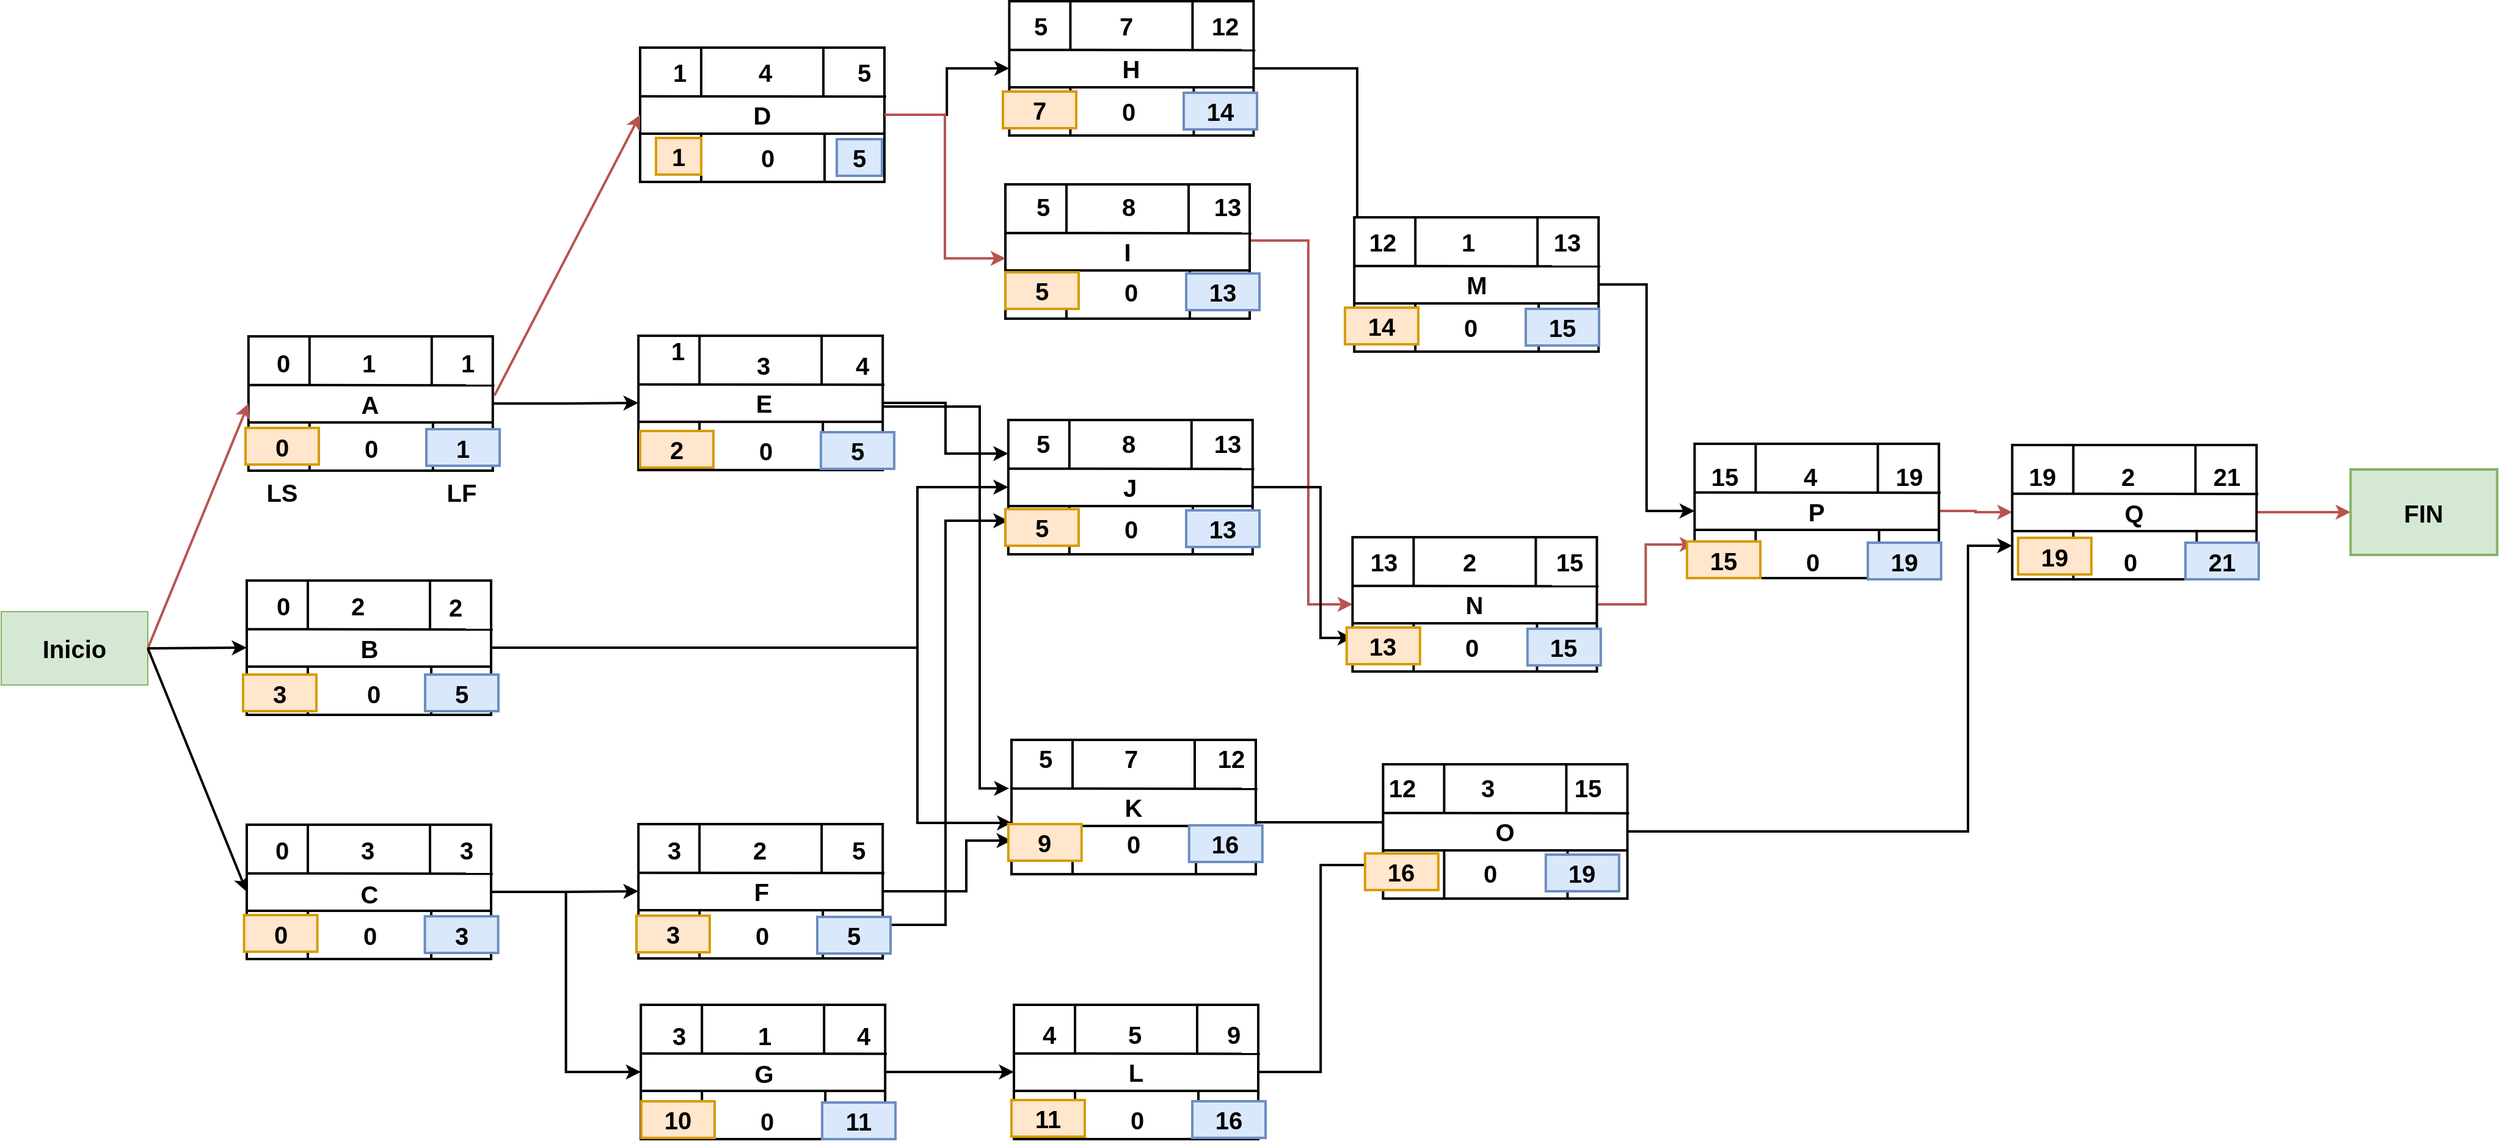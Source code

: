 <mxfile version="24.0.4" type="device">
  <diagram name="Página-1" id="wbtI4HlbwFGoZa4TPXoN">
    <mxGraphModel dx="2743" dy="2562" grid="1" gridSize="10" guides="1" tooltips="1" connect="1" arrows="1" fold="1" page="1" pageScale="1" pageWidth="827" pageHeight="1169" math="0" shadow="0">
      <root>
        <mxCell id="0" />
        <mxCell id="1" parent="0" />
        <mxCell id="aFBxvqd-sywQT1AkZxLm-117" style="edgeStyle=orthogonalEdgeStyle;rounded=0;orthogonalLoop=1;jettySize=auto;html=1;exitX=1;exitY=0.5;exitDx=0;exitDy=0;entryX=0;entryY=0.5;entryDx=0;entryDy=0;fontSize=20;fontStyle=1;strokeWidth=2;" parent="1" source="aFBxvqd-sywQT1AkZxLm-2" target="aFBxvqd-sywQT1AkZxLm-110" edge="1">
          <mxGeometry relative="1" as="geometry">
            <Array as="points">
              <mxPoint x="750" y="265" />
              <mxPoint x="750" y="133" />
            </Array>
          </mxGeometry>
        </mxCell>
        <mxCell id="aFBxvqd-sywQT1AkZxLm-2" value="" style="rounded=0;whiteSpace=wrap;html=1;fontSize=20;fontStyle=1;strokeWidth=2;" parent="1" vertex="1">
          <mxGeometry x="201.0" y="209.5" width="200" height="110" as="geometry" />
        </mxCell>
        <mxCell id="aFBxvqd-sywQT1AkZxLm-3" value="" style="endArrow=none;html=1;rounded=0;entryX=1.007;entryY=0.365;entryDx=0;entryDy=0;exitX=0;exitY=0.362;exitDx=0;exitDy=0;exitPerimeter=0;entryPerimeter=0;fontSize=20;fontStyle=1;strokeWidth=2;" parent="1" source="aFBxvqd-sywQT1AkZxLm-2" target="aFBxvqd-sywQT1AkZxLm-2" edge="1">
          <mxGeometry width="50" height="50" relative="1" as="geometry">
            <mxPoint x="237" y="319.5" as="sourcePoint" />
            <mxPoint x="237" y="209.5" as="targetPoint" />
          </mxGeometry>
        </mxCell>
        <mxCell id="aFBxvqd-sywQT1AkZxLm-6" value="" style="endArrow=none;html=1;rounded=0;entryX=1;entryY=0.75;entryDx=0;entryDy=0;exitX=0;exitY=0.75;exitDx=0;exitDy=0;fontSize=20;fontStyle=1;strokeWidth=2;" parent="1" edge="1">
          <mxGeometry width="50" height="50" relative="1" as="geometry">
            <mxPoint x="201.0" y="280" as="sourcePoint" />
            <mxPoint x="401" y="280" as="targetPoint" />
          </mxGeometry>
        </mxCell>
        <mxCell id="aFBxvqd-sywQT1AkZxLm-7" value="" style="endArrow=none;html=1;rounded=0;entryX=0.25;entryY=0;entryDx=0;entryDy=0;fontSize=20;fontStyle=1;strokeWidth=2;" parent="1" target="aFBxvqd-sywQT1AkZxLm-2" edge="1">
          <mxGeometry width="50" height="50" relative="1" as="geometry">
            <mxPoint x="251" y="249.5" as="sourcePoint" />
            <mxPoint x="561" y="299.5" as="targetPoint" />
          </mxGeometry>
        </mxCell>
        <mxCell id="aFBxvqd-sywQT1AkZxLm-8" value="" style="endArrow=none;html=1;rounded=0;entryX=0.25;entryY=0;entryDx=0;entryDy=0;fontSize=20;fontStyle=1;strokeWidth=2;" parent="1" edge="1">
          <mxGeometry width="50" height="50" relative="1" as="geometry">
            <mxPoint x="351" y="249.5" as="sourcePoint" />
            <mxPoint x="351" y="209.5" as="targetPoint" />
          </mxGeometry>
        </mxCell>
        <mxCell id="aFBxvqd-sywQT1AkZxLm-9" value="" style="endArrow=none;html=1;rounded=0;entryX=0.25;entryY=0;entryDx=0;entryDy=0;fontSize=20;fontStyle=1;strokeWidth=2;" parent="1" edge="1">
          <mxGeometry width="50" height="50" relative="1" as="geometry">
            <mxPoint x="352" y="319.5" as="sourcePoint" />
            <mxPoint x="352" y="279.5" as="targetPoint" />
          </mxGeometry>
        </mxCell>
        <mxCell id="aFBxvqd-sywQT1AkZxLm-10" value="" style="endArrow=none;html=1;rounded=0;entryX=0.25;entryY=0;entryDx=0;entryDy=0;fontSize=20;fontStyle=1;strokeWidth=2;" parent="1" edge="1">
          <mxGeometry width="50" height="50" relative="1" as="geometry">
            <mxPoint x="251" y="320.5" as="sourcePoint" />
            <mxPoint x="251" y="280.5" as="targetPoint" />
          </mxGeometry>
        </mxCell>
        <mxCell id="aFBxvqd-sywQT1AkZxLm-56" style="edgeStyle=orthogonalEdgeStyle;rounded=0;orthogonalLoop=1;jettySize=auto;html=1;exitX=1;exitY=0.5;exitDx=0;exitDy=0;entryX=0;entryY=0.5;entryDx=0;entryDy=0;fontSize=20;fontStyle=1;strokeWidth=2;" parent="1" source="aFBxvqd-sywQT1AkZxLm-11" target="aFBxvqd-sywQT1AkZxLm-32" edge="1">
          <mxGeometry relative="1" as="geometry" />
        </mxCell>
        <mxCell id="aFBxvqd-sywQT1AkZxLm-11" value="&lt;font style=&quot;font-size: 20px;&quot;&gt;A&lt;/font&gt;" style="rounded=0;whiteSpace=wrap;html=1;fontSize=20;fontStyle=1;strokeWidth=2;" parent="1" vertex="1">
          <mxGeometry x="202.4" y="9.5" width="200" height="110" as="geometry" />
        </mxCell>
        <mxCell id="aFBxvqd-sywQT1AkZxLm-12" value="" style="endArrow=none;html=1;rounded=0;entryX=1.007;entryY=0.365;entryDx=0;entryDy=0;exitX=0;exitY=0.362;exitDx=0;exitDy=0;exitPerimeter=0;entryPerimeter=0;elbow=vertical;fontSize=20;fontStyle=1;strokeWidth=2;" parent="1" source="aFBxvqd-sywQT1AkZxLm-11" target="aFBxvqd-sywQT1AkZxLm-11" edge="1">
          <mxGeometry width="50" height="50" relative="1" as="geometry">
            <mxPoint x="238.4" y="119.5" as="sourcePoint" />
            <mxPoint x="238.4" y="9.5" as="targetPoint" />
          </mxGeometry>
        </mxCell>
        <mxCell id="aFBxvqd-sywQT1AkZxLm-13" value="" style="endArrow=none;html=1;rounded=0;entryX=1;entryY=0.75;entryDx=0;entryDy=0;exitX=0;exitY=0.75;exitDx=0;exitDy=0;fontSize=20;fontStyle=1;strokeWidth=2;" parent="1" edge="1">
          <mxGeometry width="50" height="50" relative="1" as="geometry">
            <mxPoint x="202.4" y="80" as="sourcePoint" />
            <mxPoint x="402.4" y="80" as="targetPoint" />
          </mxGeometry>
        </mxCell>
        <mxCell id="aFBxvqd-sywQT1AkZxLm-14" value="" style="endArrow=none;html=1;rounded=0;entryX=0.25;entryY=0;entryDx=0;entryDy=0;fontSize=20;fontStyle=1;strokeWidth=2;" parent="1" target="aFBxvqd-sywQT1AkZxLm-11" edge="1">
          <mxGeometry width="50" height="50" relative="1" as="geometry">
            <mxPoint x="252.4" y="49.5" as="sourcePoint" />
            <mxPoint x="562.4" y="99.5" as="targetPoint" />
          </mxGeometry>
        </mxCell>
        <mxCell id="aFBxvqd-sywQT1AkZxLm-15" value="" style="endArrow=none;html=1;rounded=0;entryX=0.25;entryY=0;entryDx=0;entryDy=0;fontSize=20;fontStyle=1;strokeWidth=2;" parent="1" edge="1">
          <mxGeometry width="50" height="50" relative="1" as="geometry">
            <mxPoint x="352.4" y="49.5" as="sourcePoint" />
            <mxPoint x="352.4" y="9.5" as="targetPoint" />
          </mxGeometry>
        </mxCell>
        <mxCell id="aFBxvqd-sywQT1AkZxLm-16" value="" style="endArrow=none;html=1;rounded=0;entryX=0.25;entryY=0;entryDx=0;entryDy=0;fontSize=20;fontStyle=1;strokeWidth=2;" parent="1" edge="1">
          <mxGeometry width="50" height="50" relative="1" as="geometry">
            <mxPoint x="353.4" y="119.5" as="sourcePoint" />
            <mxPoint x="353.4" y="79.5" as="targetPoint" />
          </mxGeometry>
        </mxCell>
        <mxCell id="aFBxvqd-sywQT1AkZxLm-17" value="" style="endArrow=none;html=1;rounded=0;entryX=0.25;entryY=0;entryDx=0;entryDy=0;fontSize=20;fontStyle=1;strokeWidth=2;" parent="1" edge="1">
          <mxGeometry width="50" height="50" relative="1" as="geometry">
            <mxPoint x="252.4" y="120.5" as="sourcePoint" />
            <mxPoint x="252.4" y="80.5" as="targetPoint" />
          </mxGeometry>
        </mxCell>
        <mxCell id="aFBxvqd-sywQT1AkZxLm-65" style="edgeStyle=orthogonalEdgeStyle;rounded=0;orthogonalLoop=1;jettySize=auto;html=1;exitX=1;exitY=0.5;exitDx=0;exitDy=0;entryX=0;entryY=0.5;entryDx=0;entryDy=0;fontSize=20;fontStyle=1;strokeWidth=2;" parent="1" source="aFBxvqd-sywQT1AkZxLm-18" target="aFBxvqd-sywQT1AkZxLm-46" edge="1">
          <mxGeometry relative="1" as="geometry" />
        </mxCell>
        <mxCell id="aFBxvqd-sywQT1AkZxLm-66" style="edgeStyle=orthogonalEdgeStyle;rounded=0;orthogonalLoop=1;jettySize=auto;html=1;exitX=1;exitY=0.5;exitDx=0;exitDy=0;entryX=0;entryY=0.5;entryDx=0;entryDy=0;fontSize=20;fontStyle=1;strokeWidth=2;" parent="1" source="aFBxvqd-sywQT1AkZxLm-18" target="aFBxvqd-sywQT1AkZxLm-57" edge="1">
          <mxGeometry relative="1" as="geometry" />
        </mxCell>
        <mxCell id="aFBxvqd-sywQT1AkZxLm-18" value="" style="rounded=0;whiteSpace=wrap;html=1;fontSize=20;fontStyle=1;strokeWidth=2;" parent="1" vertex="1">
          <mxGeometry x="201.0" y="409.5" width="200" height="110" as="geometry" />
        </mxCell>
        <mxCell id="aFBxvqd-sywQT1AkZxLm-19" value="" style="endArrow=none;html=1;rounded=0;entryX=1.007;entryY=0.365;entryDx=0;entryDy=0;exitX=0;exitY=0.362;exitDx=0;exitDy=0;exitPerimeter=0;entryPerimeter=0;fontSize=20;fontStyle=1;strokeWidth=2;" parent="1" source="aFBxvqd-sywQT1AkZxLm-18" target="aFBxvqd-sywQT1AkZxLm-18" edge="1">
          <mxGeometry width="50" height="50" relative="1" as="geometry">
            <mxPoint x="237" y="519.5" as="sourcePoint" />
            <mxPoint x="237" y="409.5" as="targetPoint" />
          </mxGeometry>
        </mxCell>
        <mxCell id="aFBxvqd-sywQT1AkZxLm-20" value="" style="endArrow=none;html=1;rounded=0;entryX=1;entryY=0.75;entryDx=0;entryDy=0;exitX=0;exitY=0.75;exitDx=0;exitDy=0;fontSize=20;fontStyle=1;strokeWidth=2;" parent="1" edge="1">
          <mxGeometry width="50" height="50" relative="1" as="geometry">
            <mxPoint x="201.0" y="480" as="sourcePoint" />
            <mxPoint x="401" y="480" as="targetPoint" />
          </mxGeometry>
        </mxCell>
        <mxCell id="aFBxvqd-sywQT1AkZxLm-21" value="" style="endArrow=none;html=1;rounded=0;entryX=0.25;entryY=0;entryDx=0;entryDy=0;fontSize=20;fontStyle=1;strokeWidth=2;" parent="1" target="aFBxvqd-sywQT1AkZxLm-18" edge="1">
          <mxGeometry width="50" height="50" relative="1" as="geometry">
            <mxPoint x="251" y="449.5" as="sourcePoint" />
            <mxPoint x="561" y="499.5" as="targetPoint" />
          </mxGeometry>
        </mxCell>
        <mxCell id="aFBxvqd-sywQT1AkZxLm-22" value="" style="endArrow=none;html=1;rounded=0;entryX=0.25;entryY=0;entryDx=0;entryDy=0;fontSize=20;fontStyle=1;strokeWidth=2;" parent="1" edge="1">
          <mxGeometry width="50" height="50" relative="1" as="geometry">
            <mxPoint x="351" y="449.5" as="sourcePoint" />
            <mxPoint x="351" y="409.5" as="targetPoint" />
          </mxGeometry>
        </mxCell>
        <mxCell id="aFBxvqd-sywQT1AkZxLm-23" value="" style="endArrow=none;html=1;rounded=0;entryX=0.25;entryY=0;entryDx=0;entryDy=0;fontSize=20;fontStyle=1;strokeWidth=2;" parent="1" edge="1">
          <mxGeometry width="50" height="50" relative="1" as="geometry">
            <mxPoint x="352" y="519.5" as="sourcePoint" />
            <mxPoint x="352" y="479.5" as="targetPoint" />
          </mxGeometry>
        </mxCell>
        <mxCell id="aFBxvqd-sywQT1AkZxLm-24" value="" style="endArrow=none;html=1;rounded=0;entryX=0.25;entryY=0;entryDx=0;entryDy=0;fontSize=20;fontStyle=1;strokeWidth=2;" parent="1" edge="1">
          <mxGeometry width="50" height="50" relative="1" as="geometry">
            <mxPoint x="251" y="520.5" as="sourcePoint" />
            <mxPoint x="251" y="480.5" as="targetPoint" />
          </mxGeometry>
        </mxCell>
        <mxCell id="aFBxvqd-sywQT1AkZxLm-25" value="&lt;font style=&quot;font-size: 20px;&quot;&gt;B&lt;/font&gt;" style="text;html=1;align=center;verticalAlign=middle;resizable=0;points=[];autosize=1;strokeColor=none;fillColor=none;fontSize=20;fontStyle=1;strokeWidth=2;" parent="1" vertex="1">
          <mxGeometry x="281" y="244.5" width="40" height="40" as="geometry" />
        </mxCell>
        <mxCell id="aFBxvqd-sywQT1AkZxLm-26" value="&lt;span style=&quot;font-size: 20px;&quot;&gt;C&lt;/span&gt;" style="text;html=1;align=center;verticalAlign=middle;resizable=0;points=[];autosize=1;strokeColor=none;fillColor=none;fontSize=20;fontStyle=1;strokeWidth=2;" parent="1" vertex="1">
          <mxGeometry x="281" y="445.5" width="40" height="40" as="geometry" />
        </mxCell>
        <mxCell id="aFBxvqd-sywQT1AkZxLm-27" value="&lt;font style=&quot;font-size: 20px;&quot;&gt;Inicio&lt;/font&gt;" style="rounded=0;whiteSpace=wrap;html=1;fontSize=20;fontStyle=1;fillColor=#d5e8d4;strokeColor=#82b366;" parent="1" vertex="1">
          <mxGeometry y="235" width="120" height="60" as="geometry" />
        </mxCell>
        <mxCell id="aFBxvqd-sywQT1AkZxLm-28" value="" style="endArrow=classic;html=1;rounded=0;exitX=1;exitY=0.5;exitDx=0;exitDy=0;entryX=0;entryY=0.5;entryDx=0;entryDy=0;fillColor=#f8cecc;strokeColor=#b85450;fontSize=20;fontStyle=1;strokeWidth=2;" parent="1" source="aFBxvqd-sywQT1AkZxLm-27" target="aFBxvqd-sywQT1AkZxLm-11" edge="1">
          <mxGeometry width="50" height="50" relative="1" as="geometry">
            <mxPoint x="80" y="300" as="sourcePoint" />
            <mxPoint x="130" y="250" as="targetPoint" />
          </mxGeometry>
        </mxCell>
        <mxCell id="aFBxvqd-sywQT1AkZxLm-30" value="" style="endArrow=classic;html=1;rounded=0;exitX=1;exitY=0.5;exitDx=0;exitDy=0;entryX=0;entryY=0.5;entryDx=0;entryDy=0;fontSize=20;fontStyle=1;strokeWidth=2;" parent="1" source="aFBxvqd-sywQT1AkZxLm-27" target="aFBxvqd-sywQT1AkZxLm-2" edge="1">
          <mxGeometry width="50" height="50" relative="1" as="geometry">
            <mxPoint x="130" y="275" as="sourcePoint" />
            <mxPoint x="310" y="75" as="targetPoint" />
          </mxGeometry>
        </mxCell>
        <mxCell id="aFBxvqd-sywQT1AkZxLm-31" value="" style="endArrow=classic;html=1;rounded=0;exitX=1;exitY=0.5;exitDx=0;exitDy=0;entryX=0;entryY=0.5;entryDx=0;entryDy=0;fontSize=20;fontStyle=1;strokeWidth=2;" parent="1" source="aFBxvqd-sywQT1AkZxLm-27" target="aFBxvqd-sywQT1AkZxLm-18" edge="1">
          <mxGeometry width="50" height="50" relative="1" as="geometry">
            <mxPoint x="130" y="275" as="sourcePoint" />
            <mxPoint x="310" y="75" as="targetPoint" />
          </mxGeometry>
        </mxCell>
        <mxCell id="aFBxvqd-sywQT1AkZxLm-124" style="edgeStyle=orthogonalEdgeStyle;rounded=0;orthogonalLoop=1;jettySize=auto;html=1;exitX=1;exitY=0.5;exitDx=0;exitDy=0;entryX=0;entryY=0.25;entryDx=0;entryDy=0;fontSize=20;fontStyle=1;strokeWidth=2;" parent="1" source="aFBxvqd-sywQT1AkZxLm-32" target="aFBxvqd-sywQT1AkZxLm-110" edge="1">
          <mxGeometry relative="1" as="geometry" />
        </mxCell>
        <mxCell id="aFBxvqd-sywQT1AkZxLm-125" style="edgeStyle=orthogonalEdgeStyle;rounded=0;orthogonalLoop=1;jettySize=auto;html=1;exitX=1;exitY=0.5;exitDx=0;exitDy=0;entryX=-0.01;entryY=0.361;entryDx=0;entryDy=0;entryPerimeter=0;fontSize=20;fontStyle=1;strokeWidth=2;" parent="1" target="aFBxvqd-sywQT1AkZxLm-103" edge="1">
          <mxGeometry relative="1" as="geometry">
            <Array as="points">
              <mxPoint x="613" y="67" />
              <mxPoint x="801" y="67" />
              <mxPoint x="801" y="380" />
            </Array>
            <mxPoint x="612.7" y="65" as="sourcePoint" />
            <mxPoint x="718.1" y="396" as="targetPoint" />
          </mxGeometry>
        </mxCell>
        <mxCell id="aFBxvqd-sywQT1AkZxLm-32" value="" style="rounded=0;whiteSpace=wrap;html=1;fontSize=20;fontStyle=1;strokeWidth=2;" parent="1" vertex="1">
          <mxGeometry x="521.6" y="9" width="200" height="110" as="geometry" />
        </mxCell>
        <mxCell id="aFBxvqd-sywQT1AkZxLm-33" value="" style="endArrow=none;html=1;rounded=0;entryX=1.007;entryY=0.365;entryDx=0;entryDy=0;exitX=0;exitY=0.362;exitDx=0;exitDy=0;exitPerimeter=0;entryPerimeter=0;fontSize=20;fontStyle=1;strokeWidth=2;" parent="1" source="aFBxvqd-sywQT1AkZxLm-32" target="aFBxvqd-sywQT1AkZxLm-32" edge="1">
          <mxGeometry width="50" height="50" relative="1" as="geometry">
            <mxPoint x="557.6" y="119" as="sourcePoint" />
            <mxPoint x="557.6" y="9" as="targetPoint" />
          </mxGeometry>
        </mxCell>
        <mxCell id="aFBxvqd-sywQT1AkZxLm-34" value="" style="endArrow=none;html=1;rounded=0;entryX=1;entryY=0.75;entryDx=0;entryDy=0;exitX=0;exitY=0.75;exitDx=0;exitDy=0;fontSize=20;fontStyle=1;strokeWidth=2;" parent="1" edge="1">
          <mxGeometry width="50" height="50" relative="1" as="geometry">
            <mxPoint x="521.6" y="79.5" as="sourcePoint" />
            <mxPoint x="721.6" y="79.5" as="targetPoint" />
          </mxGeometry>
        </mxCell>
        <mxCell id="aFBxvqd-sywQT1AkZxLm-35" value="" style="endArrow=none;html=1;rounded=0;entryX=0.25;entryY=0;entryDx=0;entryDy=0;fontSize=20;fontStyle=1;strokeWidth=2;" parent="1" target="aFBxvqd-sywQT1AkZxLm-32" edge="1">
          <mxGeometry width="50" height="50" relative="1" as="geometry">
            <mxPoint x="571.6" y="49" as="sourcePoint" />
            <mxPoint x="881.6" y="99" as="targetPoint" />
          </mxGeometry>
        </mxCell>
        <mxCell id="aFBxvqd-sywQT1AkZxLm-36" value="" style="endArrow=none;html=1;rounded=0;entryX=0.25;entryY=0;entryDx=0;entryDy=0;fontSize=20;fontStyle=1;strokeWidth=2;" parent="1" edge="1">
          <mxGeometry width="50" height="50" relative="1" as="geometry">
            <mxPoint x="671.6" y="49" as="sourcePoint" />
            <mxPoint x="671.6" y="9" as="targetPoint" />
          </mxGeometry>
        </mxCell>
        <mxCell id="aFBxvqd-sywQT1AkZxLm-37" value="" style="endArrow=none;html=1;rounded=0;entryX=0.25;entryY=0;entryDx=0;entryDy=0;fontSize=20;fontStyle=1;strokeWidth=2;" parent="1" edge="1">
          <mxGeometry width="50" height="50" relative="1" as="geometry">
            <mxPoint x="672.6" y="119" as="sourcePoint" />
            <mxPoint x="672.6" y="79" as="targetPoint" />
          </mxGeometry>
        </mxCell>
        <mxCell id="aFBxvqd-sywQT1AkZxLm-38" value="" style="endArrow=none;html=1;rounded=0;entryX=0.25;entryY=0;entryDx=0;entryDy=0;fontSize=20;fontStyle=1;strokeWidth=2;" parent="1" edge="1">
          <mxGeometry width="50" height="50" relative="1" as="geometry">
            <mxPoint x="571.6" y="120" as="sourcePoint" />
            <mxPoint x="571.6" y="80" as="targetPoint" />
          </mxGeometry>
        </mxCell>
        <mxCell id="aFBxvqd-sywQT1AkZxLm-99" style="edgeStyle=orthogonalEdgeStyle;rounded=0;orthogonalLoop=1;jettySize=auto;html=1;exitX=1;exitY=0.5;exitDx=0;exitDy=0;entryX=0;entryY=0.5;entryDx=0;entryDy=0;fontSize=20;fontStyle=1;strokeWidth=2;" parent="1" source="aFBxvqd-sywQT1AkZxLm-39" target="aFBxvqd-sywQT1AkZxLm-90" edge="1">
          <mxGeometry relative="1" as="geometry" />
        </mxCell>
        <mxCell id="aFBxvqd-sywQT1AkZxLm-39" value="&lt;font style=&quot;font-size: 20px;&quot;&gt;D&lt;/font&gt;" style="rounded=0;whiteSpace=wrap;html=1;fontSize=20;fontStyle=1;strokeWidth=2;" parent="1" vertex="1">
          <mxGeometry x="523" y="-227" width="200" height="110" as="geometry" />
        </mxCell>
        <mxCell id="aFBxvqd-sywQT1AkZxLm-40" value="" style="endArrow=none;html=1;rounded=0;entryX=1.007;entryY=0.365;entryDx=0;entryDy=0;exitX=0;exitY=0.362;exitDx=0;exitDy=0;exitPerimeter=0;entryPerimeter=0;elbow=vertical;fontSize=20;fontStyle=1;strokeWidth=2;" parent="1" source="aFBxvqd-sywQT1AkZxLm-39" target="aFBxvqd-sywQT1AkZxLm-39" edge="1">
          <mxGeometry width="50" height="50" relative="1" as="geometry">
            <mxPoint x="559" y="-117" as="sourcePoint" />
            <mxPoint x="559" y="-227" as="targetPoint" />
          </mxGeometry>
        </mxCell>
        <mxCell id="aFBxvqd-sywQT1AkZxLm-41" value="" style="endArrow=none;html=1;rounded=0;entryX=1;entryY=0.75;entryDx=0;entryDy=0;exitX=0;exitY=0.75;exitDx=0;exitDy=0;fontSize=20;fontStyle=1;strokeWidth=2;" parent="1" edge="1">
          <mxGeometry width="50" height="50" relative="1" as="geometry">
            <mxPoint x="523" y="-156.5" as="sourcePoint" />
            <mxPoint x="723" y="-156.5" as="targetPoint" />
          </mxGeometry>
        </mxCell>
        <mxCell id="aFBxvqd-sywQT1AkZxLm-42" value="" style="endArrow=none;html=1;rounded=0;entryX=0.25;entryY=0;entryDx=0;entryDy=0;fontSize=20;fontStyle=1;strokeWidth=2;" parent="1" target="aFBxvqd-sywQT1AkZxLm-39" edge="1">
          <mxGeometry width="50" height="50" relative="1" as="geometry">
            <mxPoint x="573" y="-187" as="sourcePoint" />
            <mxPoint x="883" y="-137" as="targetPoint" />
          </mxGeometry>
        </mxCell>
        <mxCell id="aFBxvqd-sywQT1AkZxLm-43" value="" style="endArrow=none;html=1;rounded=0;entryX=0.25;entryY=0;entryDx=0;entryDy=0;fontSize=20;fontStyle=1;strokeWidth=2;" parent="1" edge="1">
          <mxGeometry width="50" height="50" relative="1" as="geometry">
            <mxPoint x="673" y="-187" as="sourcePoint" />
            <mxPoint x="673" y="-227" as="targetPoint" />
          </mxGeometry>
        </mxCell>
        <mxCell id="aFBxvqd-sywQT1AkZxLm-44" value="" style="endArrow=none;html=1;rounded=0;entryX=0.25;entryY=0;entryDx=0;entryDy=0;fontSize=20;fontStyle=1;strokeWidth=2;" parent="1" edge="1">
          <mxGeometry width="50" height="50" relative="1" as="geometry">
            <mxPoint x="674" y="-117" as="sourcePoint" />
            <mxPoint x="674" y="-157" as="targetPoint" />
          </mxGeometry>
        </mxCell>
        <mxCell id="aFBxvqd-sywQT1AkZxLm-45" value="" style="endArrow=none;html=1;rounded=0;entryX=0.25;entryY=0;entryDx=0;entryDy=0;fontSize=20;fontStyle=1;strokeWidth=2;" parent="1" edge="1">
          <mxGeometry width="50" height="50" relative="1" as="geometry">
            <mxPoint x="573" y="-116" as="sourcePoint" />
            <mxPoint x="573" y="-156" as="targetPoint" />
          </mxGeometry>
        </mxCell>
        <mxCell id="aFBxvqd-sywQT1AkZxLm-126" style="edgeStyle=orthogonalEdgeStyle;rounded=0;orthogonalLoop=1;jettySize=auto;html=1;exitX=1;exitY=0.5;exitDx=0;exitDy=0;entryX=0;entryY=0.75;entryDx=0;entryDy=0;fontSize=20;fontStyle=1;strokeWidth=2;" parent="1" source="aFBxvqd-sywQT1AkZxLm-46" target="aFBxvqd-sywQT1AkZxLm-103" edge="1">
          <mxGeometry relative="1" as="geometry">
            <Array as="points">
              <mxPoint x="790" y="464" />
              <mxPoint x="790" y="423" />
            </Array>
          </mxGeometry>
        </mxCell>
        <mxCell id="aFBxvqd-sywQT1AkZxLm-128" style="edgeStyle=orthogonalEdgeStyle;rounded=0;orthogonalLoop=1;jettySize=auto;html=1;exitX=1;exitY=0.75;exitDx=0;exitDy=0;entryX=0;entryY=0.75;entryDx=0;entryDy=0;fontSize=20;fontStyle=1;strokeWidth=2;" parent="1" source="aFBxvqd-sywQT1AkZxLm-46" target="aFBxvqd-sywQT1AkZxLm-110" edge="1">
          <mxGeometry relative="1" as="geometry" />
        </mxCell>
        <mxCell id="aFBxvqd-sywQT1AkZxLm-46" value="" style="rounded=0;whiteSpace=wrap;html=1;fontSize=20;fontStyle=1;strokeWidth=2;" parent="1" vertex="1">
          <mxGeometry x="521.6" y="409" width="200" height="110" as="geometry" />
        </mxCell>
        <mxCell id="aFBxvqd-sywQT1AkZxLm-47" value="" style="endArrow=none;html=1;rounded=0;entryX=1.007;entryY=0.365;entryDx=0;entryDy=0;exitX=0;exitY=0.362;exitDx=0;exitDy=0;exitPerimeter=0;entryPerimeter=0;fontSize=20;fontStyle=1;strokeWidth=2;" parent="1" source="aFBxvqd-sywQT1AkZxLm-46" target="aFBxvqd-sywQT1AkZxLm-46" edge="1">
          <mxGeometry width="50" height="50" relative="1" as="geometry">
            <mxPoint x="557.6" y="519" as="sourcePoint" />
            <mxPoint x="557.6" y="409" as="targetPoint" />
          </mxGeometry>
        </mxCell>
        <mxCell id="aFBxvqd-sywQT1AkZxLm-48" value="" style="endArrow=none;html=1;rounded=0;entryX=1;entryY=0.75;entryDx=0;entryDy=0;exitX=0;exitY=0.75;exitDx=0;exitDy=0;fontSize=20;fontStyle=1;strokeWidth=2;" parent="1" edge="1">
          <mxGeometry width="50" height="50" relative="1" as="geometry">
            <mxPoint x="521.6" y="479.5" as="sourcePoint" />
            <mxPoint x="721.6" y="479.5" as="targetPoint" />
          </mxGeometry>
        </mxCell>
        <mxCell id="aFBxvqd-sywQT1AkZxLm-49" value="" style="endArrow=none;html=1;rounded=0;entryX=0.25;entryY=0;entryDx=0;entryDy=0;fontSize=20;fontStyle=1;strokeWidth=2;" parent="1" target="aFBxvqd-sywQT1AkZxLm-46" edge="1">
          <mxGeometry width="50" height="50" relative="1" as="geometry">
            <mxPoint x="571.6" y="449" as="sourcePoint" />
            <mxPoint x="881.6" y="499" as="targetPoint" />
          </mxGeometry>
        </mxCell>
        <mxCell id="aFBxvqd-sywQT1AkZxLm-50" value="" style="endArrow=none;html=1;rounded=0;entryX=0.25;entryY=0;entryDx=0;entryDy=0;fontSize=20;fontStyle=1;strokeWidth=2;" parent="1" edge="1">
          <mxGeometry width="50" height="50" relative="1" as="geometry">
            <mxPoint x="671.6" y="449" as="sourcePoint" />
            <mxPoint x="671.6" y="409" as="targetPoint" />
          </mxGeometry>
        </mxCell>
        <mxCell id="aFBxvqd-sywQT1AkZxLm-51" value="" style="endArrow=none;html=1;rounded=0;entryX=0.25;entryY=0;entryDx=0;entryDy=0;fontSize=20;fontStyle=1;strokeWidth=2;" parent="1" edge="1">
          <mxGeometry width="50" height="50" relative="1" as="geometry">
            <mxPoint x="672.6" y="519" as="sourcePoint" />
            <mxPoint x="672.6" y="479" as="targetPoint" />
          </mxGeometry>
        </mxCell>
        <mxCell id="aFBxvqd-sywQT1AkZxLm-52" value="" style="endArrow=none;html=1;rounded=0;entryX=0.25;entryY=0;entryDx=0;entryDy=0;fontSize=20;fontStyle=1;strokeWidth=2;" parent="1" edge="1">
          <mxGeometry width="50" height="50" relative="1" as="geometry">
            <mxPoint x="571.6" y="520" as="sourcePoint" />
            <mxPoint x="571.6" y="480" as="targetPoint" />
          </mxGeometry>
        </mxCell>
        <mxCell id="aFBxvqd-sywQT1AkZxLm-53" value="&lt;span style=&quot;font-size: 20px;&quot;&gt;E&lt;/span&gt;" style="text;html=1;align=center;verticalAlign=middle;resizable=0;points=[];autosize=1;strokeColor=none;fillColor=none;fontSize=20;fontStyle=1;strokeWidth=2;" parent="1" vertex="1">
          <mxGeometry x="603.6" y="44" width="40" height="40" as="geometry" />
        </mxCell>
        <mxCell id="aFBxvqd-sywQT1AkZxLm-54" value="&lt;span style=&quot;font-size: 20px;&quot;&gt;F&lt;/span&gt;" style="text;html=1;align=center;verticalAlign=middle;resizable=0;points=[];autosize=1;strokeColor=none;fillColor=none;fontSize=20;fontStyle=1;strokeWidth=2;" parent="1" vertex="1">
          <mxGeometry x="601.6" y="444" width="40" height="40" as="geometry" />
        </mxCell>
        <mxCell id="aFBxvqd-sywQT1AkZxLm-55" value="" style="endArrow=classic;html=1;rounded=0;exitX=1.007;exitY=0.44;exitDx=0;exitDy=0;exitPerimeter=0;entryX=0;entryY=0.5;entryDx=0;entryDy=0;fillColor=#f8cecc;strokeColor=#b85450;fontSize=20;fontStyle=1;strokeWidth=2;" parent="1" source="aFBxvqd-sywQT1AkZxLm-11" target="aFBxvqd-sywQT1AkZxLm-39" edge="1">
          <mxGeometry width="50" height="50" relative="1" as="geometry">
            <mxPoint x="610" y="320" as="sourcePoint" />
            <mxPoint x="660" y="270" as="targetPoint" />
          </mxGeometry>
        </mxCell>
        <mxCell id="aFBxvqd-sywQT1AkZxLm-136" style="edgeStyle=orthogonalEdgeStyle;rounded=0;orthogonalLoop=1;jettySize=auto;html=1;exitX=1;exitY=0.5;exitDx=0;exitDy=0;fontSize=20;fontStyle=1;strokeWidth=2;" parent="1" source="aFBxvqd-sywQT1AkZxLm-57" target="aFBxvqd-sywQT1AkZxLm-129" edge="1">
          <mxGeometry relative="1" as="geometry" />
        </mxCell>
        <mxCell id="aFBxvqd-sywQT1AkZxLm-57" value="" style="rounded=0;whiteSpace=wrap;html=1;fontSize=20;fontStyle=1;strokeWidth=2;" parent="1" vertex="1">
          <mxGeometry x="523.6" y="557" width="200" height="110" as="geometry" />
        </mxCell>
        <mxCell id="aFBxvqd-sywQT1AkZxLm-58" value="" style="endArrow=none;html=1;rounded=0;entryX=1.007;entryY=0.365;entryDx=0;entryDy=0;exitX=0;exitY=0.362;exitDx=0;exitDy=0;exitPerimeter=0;entryPerimeter=0;fontSize=20;fontStyle=1;strokeWidth=2;" parent="1" source="aFBxvqd-sywQT1AkZxLm-57" target="aFBxvqd-sywQT1AkZxLm-57" edge="1">
          <mxGeometry width="50" height="50" relative="1" as="geometry">
            <mxPoint x="559.6" y="667" as="sourcePoint" />
            <mxPoint x="559.6" y="557" as="targetPoint" />
          </mxGeometry>
        </mxCell>
        <mxCell id="aFBxvqd-sywQT1AkZxLm-59" value="" style="endArrow=none;html=1;rounded=0;entryX=1;entryY=0.75;entryDx=0;entryDy=0;exitX=0;exitY=0.75;exitDx=0;exitDy=0;fontSize=20;fontStyle=1;strokeWidth=2;" parent="1" edge="1">
          <mxGeometry width="50" height="50" relative="1" as="geometry">
            <mxPoint x="523.6" y="627.5" as="sourcePoint" />
            <mxPoint x="723.6" y="627.5" as="targetPoint" />
          </mxGeometry>
        </mxCell>
        <mxCell id="aFBxvqd-sywQT1AkZxLm-60" value="" style="endArrow=none;html=1;rounded=0;entryX=0.25;entryY=0;entryDx=0;entryDy=0;fontSize=20;fontStyle=1;strokeWidth=2;" parent="1" target="aFBxvqd-sywQT1AkZxLm-57" edge="1">
          <mxGeometry width="50" height="50" relative="1" as="geometry">
            <mxPoint x="573.6" y="597" as="sourcePoint" />
            <mxPoint x="883.6" y="647" as="targetPoint" />
          </mxGeometry>
        </mxCell>
        <mxCell id="aFBxvqd-sywQT1AkZxLm-61" value="" style="endArrow=none;html=1;rounded=0;entryX=0.25;entryY=0;entryDx=0;entryDy=0;fontSize=20;fontStyle=1;strokeWidth=2;" parent="1" edge="1">
          <mxGeometry width="50" height="50" relative="1" as="geometry">
            <mxPoint x="673.6" y="597" as="sourcePoint" />
            <mxPoint x="673.6" y="557" as="targetPoint" />
          </mxGeometry>
        </mxCell>
        <mxCell id="aFBxvqd-sywQT1AkZxLm-62" value="" style="endArrow=none;html=1;rounded=0;entryX=0.25;entryY=0;entryDx=0;entryDy=0;fontSize=20;fontStyle=1;strokeWidth=2;" parent="1" edge="1">
          <mxGeometry width="50" height="50" relative="1" as="geometry">
            <mxPoint x="674.6" y="667" as="sourcePoint" />
            <mxPoint x="674.6" y="627" as="targetPoint" />
          </mxGeometry>
        </mxCell>
        <mxCell id="aFBxvqd-sywQT1AkZxLm-63" value="" style="endArrow=none;html=1;rounded=0;entryX=0.25;entryY=0;entryDx=0;entryDy=0;fontSize=20;fontStyle=1;strokeWidth=2;" parent="1" edge="1">
          <mxGeometry width="50" height="50" relative="1" as="geometry">
            <mxPoint x="573.6" y="668" as="sourcePoint" />
            <mxPoint x="573.6" y="628" as="targetPoint" />
          </mxGeometry>
        </mxCell>
        <mxCell id="aFBxvqd-sywQT1AkZxLm-64" value="&lt;span style=&quot;font-size: 20px;&quot;&gt;G&lt;/span&gt;" style="text;html=1;align=center;verticalAlign=middle;resizable=0;points=[];autosize=1;strokeColor=none;fillColor=none;fontSize=20;fontStyle=1;strokeWidth=2;" parent="1" vertex="1">
          <mxGeometry x="603.6" y="593" width="40" height="40" as="geometry" />
        </mxCell>
        <mxCell id="aFBxvqd-sywQT1AkZxLm-174" style="edgeStyle=orthogonalEdgeStyle;rounded=0;orthogonalLoop=1;jettySize=auto;html=1;exitX=1;exitY=0.5;exitDx=0;exitDy=0;entryX=0;entryY=0.5;entryDx=0;entryDy=0;fillColor=#f8cecc;strokeColor=#b85450;fontSize=20;fontStyle=1;strokeWidth=2;" parent="1" source="aFBxvqd-sywQT1AkZxLm-83" target="aFBxvqd-sywQT1AkZxLm-137" edge="1">
          <mxGeometry relative="1" as="geometry">
            <Array as="points">
              <mxPoint x="1022" y="-69" />
              <mxPoint x="1070" y="-69" />
              <mxPoint x="1070" y="229" />
            </Array>
          </mxGeometry>
        </mxCell>
        <mxCell id="aFBxvqd-sywQT1AkZxLm-83" value="&lt;font style=&quot;font-size: 20px;&quot;&gt;I&lt;/font&gt;" style="rounded=0;whiteSpace=wrap;html=1;fontSize=20;fontStyle=1;strokeWidth=2;" parent="1" vertex="1">
          <mxGeometry x="822" y="-115" width="200" height="110" as="geometry" />
        </mxCell>
        <mxCell id="aFBxvqd-sywQT1AkZxLm-84" value="" style="endArrow=none;html=1;rounded=0;entryX=1.007;entryY=0.365;entryDx=0;entryDy=0;exitX=0;exitY=0.362;exitDx=0;exitDy=0;exitPerimeter=0;entryPerimeter=0;fontSize=20;fontStyle=1;strokeWidth=2;" parent="1" source="aFBxvqd-sywQT1AkZxLm-83" target="aFBxvqd-sywQT1AkZxLm-83" edge="1">
          <mxGeometry width="50" height="50" relative="1" as="geometry">
            <mxPoint x="858.0" y="-5" as="sourcePoint" />
            <mxPoint x="858.0" y="-115" as="targetPoint" />
          </mxGeometry>
        </mxCell>
        <mxCell id="aFBxvqd-sywQT1AkZxLm-85" value="" style="endArrow=none;html=1;rounded=0;entryX=1;entryY=0.75;entryDx=0;entryDy=0;exitX=0;exitY=0.75;exitDx=0;exitDy=0;fontSize=20;fontStyle=1;strokeWidth=2;" parent="1" edge="1">
          <mxGeometry width="50" height="50" relative="1" as="geometry">
            <mxPoint x="822" y="-44.5" as="sourcePoint" />
            <mxPoint x="1022.0" y="-44.5" as="targetPoint" />
          </mxGeometry>
        </mxCell>
        <mxCell id="aFBxvqd-sywQT1AkZxLm-86" value="" style="endArrow=none;html=1;rounded=0;entryX=0.25;entryY=0;entryDx=0;entryDy=0;fontSize=20;fontStyle=1;strokeWidth=2;" parent="1" target="aFBxvqd-sywQT1AkZxLm-83" edge="1">
          <mxGeometry width="50" height="50" relative="1" as="geometry">
            <mxPoint x="872.0" y="-75" as="sourcePoint" />
            <mxPoint x="1182" y="-25" as="targetPoint" />
          </mxGeometry>
        </mxCell>
        <mxCell id="aFBxvqd-sywQT1AkZxLm-87" value="" style="endArrow=none;html=1;rounded=0;entryX=0.25;entryY=0;entryDx=0;entryDy=0;fontSize=20;fontStyle=1;strokeWidth=2;" parent="1" edge="1">
          <mxGeometry width="50" height="50" relative="1" as="geometry">
            <mxPoint x="972.0" y="-75" as="sourcePoint" />
            <mxPoint x="972.0" y="-115" as="targetPoint" />
          </mxGeometry>
        </mxCell>
        <mxCell id="aFBxvqd-sywQT1AkZxLm-88" value="" style="endArrow=none;html=1;rounded=0;entryX=0.25;entryY=0;entryDx=0;entryDy=0;fontSize=20;fontStyle=1;strokeWidth=2;" parent="1" edge="1">
          <mxGeometry width="50" height="50" relative="1" as="geometry">
            <mxPoint x="973.0" y="-5" as="sourcePoint" />
            <mxPoint x="973.0" y="-45" as="targetPoint" />
          </mxGeometry>
        </mxCell>
        <mxCell id="aFBxvqd-sywQT1AkZxLm-89" value="" style="endArrow=none;html=1;rounded=0;entryX=0.25;entryY=0;entryDx=0;entryDy=0;fontSize=20;fontStyle=1;strokeWidth=2;" parent="1" edge="1">
          <mxGeometry width="50" height="50" relative="1" as="geometry">
            <mxPoint x="872.0" y="-4" as="sourcePoint" />
            <mxPoint x="872.0" y="-44" as="targetPoint" />
          </mxGeometry>
        </mxCell>
        <mxCell id="aFBxvqd-sywQT1AkZxLm-173" style="edgeStyle=orthogonalEdgeStyle;rounded=0;orthogonalLoop=1;jettySize=auto;html=1;exitX=1;exitY=0.5;exitDx=0;exitDy=0;entryX=0;entryY=0.5;entryDx=0;entryDy=0;fontSize=20;fontStyle=1;strokeWidth=2;" parent="1" source="aFBxvqd-sywQT1AkZxLm-90" target="aFBxvqd-sywQT1AkZxLm-144" edge="1">
          <mxGeometry relative="1" as="geometry">
            <Array as="points">
              <mxPoint x="1110" y="-210" />
              <mxPoint x="1110" y="-33" />
            </Array>
          </mxGeometry>
        </mxCell>
        <mxCell id="aFBxvqd-sywQT1AkZxLm-90" value="&lt;font style=&quot;font-size: 20px;&quot;&gt;H&lt;/font&gt;" style="rounded=0;whiteSpace=wrap;html=1;fontSize=20;fontStyle=1;strokeWidth=2;" parent="1" vertex="1">
          <mxGeometry x="825.2" y="-265" width="200" height="110" as="geometry" />
        </mxCell>
        <mxCell id="aFBxvqd-sywQT1AkZxLm-91" value="" style="endArrow=none;html=1;rounded=0;entryX=1.007;entryY=0.365;entryDx=0;entryDy=0;exitX=0;exitY=0.362;exitDx=0;exitDy=0;exitPerimeter=0;entryPerimeter=0;elbow=vertical;fontSize=20;fontStyle=1;strokeWidth=2;" parent="1" source="aFBxvqd-sywQT1AkZxLm-90" target="aFBxvqd-sywQT1AkZxLm-90" edge="1">
          <mxGeometry width="50" height="50" relative="1" as="geometry">
            <mxPoint x="861.2" y="-155" as="sourcePoint" />
            <mxPoint x="861.2" y="-265" as="targetPoint" />
          </mxGeometry>
        </mxCell>
        <mxCell id="aFBxvqd-sywQT1AkZxLm-92" value="" style="endArrow=none;html=1;rounded=0;entryX=1;entryY=0.75;entryDx=0;entryDy=0;exitX=0;exitY=0.75;exitDx=0;exitDy=0;fontSize=20;fontStyle=1;strokeWidth=2;" parent="1" edge="1">
          <mxGeometry width="50" height="50" relative="1" as="geometry">
            <mxPoint x="825.2" y="-194.5" as="sourcePoint" />
            <mxPoint x="1025.2" y="-194.5" as="targetPoint" />
          </mxGeometry>
        </mxCell>
        <mxCell id="aFBxvqd-sywQT1AkZxLm-93" value="" style="endArrow=none;html=1;rounded=0;entryX=0.25;entryY=0;entryDx=0;entryDy=0;fontSize=20;fontStyle=1;strokeWidth=2;" parent="1" target="aFBxvqd-sywQT1AkZxLm-90" edge="1">
          <mxGeometry width="50" height="50" relative="1" as="geometry">
            <mxPoint x="875.2" y="-225" as="sourcePoint" />
            <mxPoint x="1185.2" y="-175" as="targetPoint" />
          </mxGeometry>
        </mxCell>
        <mxCell id="aFBxvqd-sywQT1AkZxLm-94" value="" style="endArrow=none;html=1;rounded=0;entryX=0.25;entryY=0;entryDx=0;entryDy=0;fontSize=20;fontStyle=1;strokeWidth=2;" parent="1" edge="1">
          <mxGeometry width="50" height="50" relative="1" as="geometry">
            <mxPoint x="975.2" y="-225" as="sourcePoint" />
            <mxPoint x="975.2" y="-265" as="targetPoint" />
          </mxGeometry>
        </mxCell>
        <mxCell id="aFBxvqd-sywQT1AkZxLm-95" value="" style="endArrow=none;html=1;rounded=0;entryX=0.25;entryY=0;entryDx=0;entryDy=0;fontSize=20;fontStyle=1;strokeWidth=2;" parent="1" edge="1">
          <mxGeometry width="50" height="50" relative="1" as="geometry">
            <mxPoint x="976.2" y="-155" as="sourcePoint" />
            <mxPoint x="976.2" y="-195" as="targetPoint" />
          </mxGeometry>
        </mxCell>
        <mxCell id="aFBxvqd-sywQT1AkZxLm-96" value="" style="endArrow=none;html=1;rounded=0;entryX=0.25;entryY=0;entryDx=0;entryDy=0;fontSize=20;fontStyle=1;strokeWidth=2;" parent="1" edge="1">
          <mxGeometry width="50" height="50" relative="1" as="geometry">
            <mxPoint x="875.2" y="-154" as="sourcePoint" />
            <mxPoint x="875.2" y="-194" as="targetPoint" />
          </mxGeometry>
        </mxCell>
        <mxCell id="aFBxvqd-sywQT1AkZxLm-100" style="edgeStyle=orthogonalEdgeStyle;rounded=0;orthogonalLoop=1;jettySize=auto;html=1;exitX=1;exitY=0.5;exitDx=0;exitDy=0;entryX=0.001;entryY=0.551;entryDx=0;entryDy=0;entryPerimeter=0;fillColor=#f8cecc;strokeColor=#b85450;fontSize=20;fontStyle=1;strokeWidth=2;" parent="1" source="aFBxvqd-sywQT1AkZxLm-39" target="aFBxvqd-sywQT1AkZxLm-83" edge="1">
          <mxGeometry relative="1" as="geometry" />
        </mxCell>
        <mxCell id="aFBxvqd-sywQT1AkZxLm-178" style="edgeStyle=orthogonalEdgeStyle;rounded=0;orthogonalLoop=1;jettySize=auto;html=1;exitX=1;exitY=0.5;exitDx=0;exitDy=0;entryX=0;entryY=0.5;entryDx=0;entryDy=0;fontSize=20;fontStyle=1;strokeWidth=2;" parent="1" edge="1">
          <mxGeometry relative="1" as="geometry">
            <Array as="points">
              <mxPoint x="1144.8" y="407.5" />
              <mxPoint x="1144.8" y="402.5" />
              <mxPoint x="1258.8" y="402.5" />
            </Array>
            <mxPoint x="1024.4" y="407.5" as="sourcePoint" />
            <mxPoint x="1258.6" y="427.5" as="targetPoint" />
          </mxGeometry>
        </mxCell>
        <mxCell id="aFBxvqd-sywQT1AkZxLm-103" value="&lt;font style=&quot;font-size: 20px;&quot;&gt;K&lt;/font&gt;" style="rounded=0;whiteSpace=wrap;html=1;fontSize=20;fontStyle=1;strokeWidth=2;" parent="1" vertex="1">
          <mxGeometry x="827" y="340" width="200" height="110" as="geometry" />
        </mxCell>
        <mxCell id="aFBxvqd-sywQT1AkZxLm-104" value="" style="endArrow=none;html=1;rounded=0;entryX=1.007;entryY=0.365;entryDx=0;entryDy=0;exitX=0;exitY=0.362;exitDx=0;exitDy=0;exitPerimeter=0;entryPerimeter=0;fontSize=20;fontStyle=1;strokeWidth=2;" parent="1" source="aFBxvqd-sywQT1AkZxLm-103" target="aFBxvqd-sywQT1AkZxLm-103" edge="1">
          <mxGeometry width="50" height="50" relative="1" as="geometry">
            <mxPoint x="863.0" y="450" as="sourcePoint" />
            <mxPoint x="863.0" y="340" as="targetPoint" />
          </mxGeometry>
        </mxCell>
        <mxCell id="aFBxvqd-sywQT1AkZxLm-105" value="" style="endArrow=none;html=1;rounded=0;entryX=1;entryY=0.75;entryDx=0;entryDy=0;exitX=0;exitY=0.75;exitDx=0;exitDy=0;fontSize=20;fontStyle=1;strokeWidth=2;" parent="1" edge="1">
          <mxGeometry width="50" height="50" relative="1" as="geometry">
            <mxPoint x="827" y="410.5" as="sourcePoint" />
            <mxPoint x="1027" y="410.5" as="targetPoint" />
          </mxGeometry>
        </mxCell>
        <mxCell id="aFBxvqd-sywQT1AkZxLm-106" value="" style="endArrow=none;html=1;rounded=0;entryX=0.25;entryY=0;entryDx=0;entryDy=0;fontSize=20;fontStyle=1;strokeWidth=2;" parent="1" target="aFBxvqd-sywQT1AkZxLm-103" edge="1">
          <mxGeometry width="50" height="50" relative="1" as="geometry">
            <mxPoint x="877.0" y="380" as="sourcePoint" />
            <mxPoint x="1187" y="430" as="targetPoint" />
          </mxGeometry>
        </mxCell>
        <mxCell id="aFBxvqd-sywQT1AkZxLm-107" value="" style="endArrow=none;html=1;rounded=0;entryX=0.25;entryY=0;entryDx=0;entryDy=0;fontSize=20;fontStyle=1;strokeWidth=2;" parent="1" edge="1">
          <mxGeometry width="50" height="50" relative="1" as="geometry">
            <mxPoint x="977.0" y="380" as="sourcePoint" />
            <mxPoint x="977.0" y="340" as="targetPoint" />
          </mxGeometry>
        </mxCell>
        <mxCell id="aFBxvqd-sywQT1AkZxLm-108" value="" style="endArrow=none;html=1;rounded=0;entryX=0.25;entryY=0;entryDx=0;entryDy=0;fontSize=20;fontStyle=1;strokeWidth=2;" parent="1" edge="1">
          <mxGeometry width="50" height="50" relative="1" as="geometry">
            <mxPoint x="978.0" y="450" as="sourcePoint" />
            <mxPoint x="978.0" y="410" as="targetPoint" />
          </mxGeometry>
        </mxCell>
        <mxCell id="aFBxvqd-sywQT1AkZxLm-109" value="" style="endArrow=none;html=1;rounded=0;entryX=0.25;entryY=0;entryDx=0;entryDy=0;fontSize=20;fontStyle=1;strokeWidth=2;" parent="1" edge="1">
          <mxGeometry width="50" height="50" relative="1" as="geometry">
            <mxPoint x="877.0" y="451" as="sourcePoint" />
            <mxPoint x="877.0" y="411" as="targetPoint" />
          </mxGeometry>
        </mxCell>
        <mxCell id="aFBxvqd-sywQT1AkZxLm-177" style="edgeStyle=orthogonalEdgeStyle;rounded=0;orthogonalLoop=1;jettySize=auto;html=1;exitX=1;exitY=0.5;exitDx=0;exitDy=0;entryX=0;entryY=0.75;entryDx=0;entryDy=0;fontSize=20;fontStyle=1;strokeWidth=2;" parent="1" source="aFBxvqd-sywQT1AkZxLm-110" target="aFBxvqd-sywQT1AkZxLm-137" edge="1">
          <mxGeometry relative="1" as="geometry">
            <Array as="points">
              <mxPoint x="1080" y="133" />
              <mxPoint x="1080" y="257" />
            </Array>
          </mxGeometry>
        </mxCell>
        <mxCell id="aFBxvqd-sywQT1AkZxLm-110" value="&lt;font style=&quot;font-size: 20px;&quot;&gt;J&lt;/font&gt;" style="rounded=0;whiteSpace=wrap;html=1;fontSize=20;fontStyle=1;strokeWidth=2;" parent="1" vertex="1">
          <mxGeometry x="824.4" y="78" width="200" height="110" as="geometry" />
        </mxCell>
        <mxCell id="aFBxvqd-sywQT1AkZxLm-111" value="" style="endArrow=none;html=1;rounded=0;entryX=1.007;entryY=0.365;entryDx=0;entryDy=0;exitX=0;exitY=0.362;exitDx=0;exitDy=0;exitPerimeter=0;entryPerimeter=0;elbow=vertical;fontSize=20;fontStyle=1;strokeWidth=2;" parent="1" source="aFBxvqd-sywQT1AkZxLm-110" target="aFBxvqd-sywQT1AkZxLm-110" edge="1">
          <mxGeometry width="50" height="50" relative="1" as="geometry">
            <mxPoint x="860.4" y="188" as="sourcePoint" />
            <mxPoint x="860.4" y="78" as="targetPoint" />
          </mxGeometry>
        </mxCell>
        <mxCell id="aFBxvqd-sywQT1AkZxLm-112" value="" style="endArrow=none;html=1;rounded=0;entryX=1;entryY=0.75;entryDx=0;entryDy=0;exitX=0;exitY=0.75;exitDx=0;exitDy=0;fontSize=20;fontStyle=1;strokeWidth=2;" parent="1" edge="1">
          <mxGeometry width="50" height="50" relative="1" as="geometry">
            <mxPoint x="824.4" y="148.5" as="sourcePoint" />
            <mxPoint x="1024.4" y="148.5" as="targetPoint" />
          </mxGeometry>
        </mxCell>
        <mxCell id="aFBxvqd-sywQT1AkZxLm-113" value="" style="endArrow=none;html=1;rounded=0;entryX=0.25;entryY=0;entryDx=0;entryDy=0;fontSize=20;fontStyle=1;strokeWidth=2;" parent="1" target="aFBxvqd-sywQT1AkZxLm-110" edge="1">
          <mxGeometry width="50" height="50" relative="1" as="geometry">
            <mxPoint x="874.4" y="118" as="sourcePoint" />
            <mxPoint x="1184.4" y="168" as="targetPoint" />
          </mxGeometry>
        </mxCell>
        <mxCell id="aFBxvqd-sywQT1AkZxLm-114" value="" style="endArrow=none;html=1;rounded=0;entryX=0.25;entryY=0;entryDx=0;entryDy=0;fontSize=20;fontStyle=1;strokeWidth=2;" parent="1" edge="1">
          <mxGeometry width="50" height="50" relative="1" as="geometry">
            <mxPoint x="974.4" y="118" as="sourcePoint" />
            <mxPoint x="974.4" y="78" as="targetPoint" />
          </mxGeometry>
        </mxCell>
        <mxCell id="aFBxvqd-sywQT1AkZxLm-115" value="" style="endArrow=none;html=1;rounded=0;entryX=0.25;entryY=0;entryDx=0;entryDy=0;fontSize=20;fontStyle=1;strokeWidth=2;" parent="1" edge="1">
          <mxGeometry width="50" height="50" relative="1" as="geometry">
            <mxPoint x="975.4" y="188" as="sourcePoint" />
            <mxPoint x="975.4" y="148" as="targetPoint" />
          </mxGeometry>
        </mxCell>
        <mxCell id="aFBxvqd-sywQT1AkZxLm-116" value="" style="endArrow=none;html=1;rounded=0;entryX=0.25;entryY=0;entryDx=0;entryDy=0;fontSize=20;fontStyle=1;strokeWidth=2;" parent="1" edge="1">
          <mxGeometry width="50" height="50" relative="1" as="geometry">
            <mxPoint x="874.4" y="189" as="sourcePoint" />
            <mxPoint x="874.4" y="149" as="targetPoint" />
          </mxGeometry>
        </mxCell>
        <mxCell id="aFBxvqd-sywQT1AkZxLm-118" style="edgeStyle=orthogonalEdgeStyle;rounded=0;orthogonalLoop=1;jettySize=auto;html=1;exitX=1;exitY=0.5;exitDx=0;exitDy=0;entryX=0.002;entryY=0.618;entryDx=0;entryDy=0;entryPerimeter=0;fontSize=20;fontStyle=1;strokeWidth=2;" parent="1" source="aFBxvqd-sywQT1AkZxLm-2" target="aFBxvqd-sywQT1AkZxLm-103" edge="1">
          <mxGeometry relative="1" as="geometry">
            <Array as="points">
              <mxPoint x="750" y="265" />
              <mxPoint x="750" y="408" />
            </Array>
          </mxGeometry>
        </mxCell>
        <mxCell id="aFBxvqd-sywQT1AkZxLm-179" style="edgeStyle=orthogonalEdgeStyle;rounded=0;orthogonalLoop=1;jettySize=auto;html=1;exitX=1;exitY=0.5;exitDx=0;exitDy=0;entryX=0;entryY=0.75;entryDx=0;entryDy=0;fontSize=20;fontStyle=1;strokeWidth=2;" parent="1" source="aFBxvqd-sywQT1AkZxLm-129" target="aFBxvqd-sywQT1AkZxLm-158" edge="1">
          <mxGeometry relative="1" as="geometry" />
        </mxCell>
        <mxCell id="aFBxvqd-sywQT1AkZxLm-129" value="&lt;font style=&quot;font-size: 20px;&quot;&gt;L&lt;/font&gt;" style="rounded=0;whiteSpace=wrap;html=1;fontSize=20;fontStyle=1;strokeWidth=2;" parent="1" vertex="1">
          <mxGeometry x="829" y="557" width="200" height="110" as="geometry" />
        </mxCell>
        <mxCell id="aFBxvqd-sywQT1AkZxLm-130" value="" style="endArrow=none;html=1;rounded=0;entryX=1.007;entryY=0.365;entryDx=0;entryDy=0;exitX=0;exitY=0.362;exitDx=0;exitDy=0;exitPerimeter=0;entryPerimeter=0;fontSize=20;fontStyle=1;strokeWidth=2;" parent="1" source="aFBxvqd-sywQT1AkZxLm-129" target="aFBxvqd-sywQT1AkZxLm-129" edge="1">
          <mxGeometry width="50" height="50" relative="1" as="geometry">
            <mxPoint x="865.0" y="667" as="sourcePoint" />
            <mxPoint x="865.0" y="557" as="targetPoint" />
          </mxGeometry>
        </mxCell>
        <mxCell id="aFBxvqd-sywQT1AkZxLm-131" value="" style="endArrow=none;html=1;rounded=0;entryX=1;entryY=0.75;entryDx=0;entryDy=0;exitX=0;exitY=0.75;exitDx=0;exitDy=0;fontSize=20;fontStyle=1;strokeWidth=2;" parent="1" edge="1">
          <mxGeometry width="50" height="50" relative="1" as="geometry">
            <mxPoint x="829" y="627.5" as="sourcePoint" />
            <mxPoint x="1029" y="627.5" as="targetPoint" />
          </mxGeometry>
        </mxCell>
        <mxCell id="aFBxvqd-sywQT1AkZxLm-132" value="" style="endArrow=none;html=1;rounded=0;entryX=0.25;entryY=0;entryDx=0;entryDy=0;fontSize=20;fontStyle=1;strokeWidth=2;" parent="1" target="aFBxvqd-sywQT1AkZxLm-129" edge="1">
          <mxGeometry width="50" height="50" relative="1" as="geometry">
            <mxPoint x="879.0" y="597" as="sourcePoint" />
            <mxPoint x="1189" y="647" as="targetPoint" />
          </mxGeometry>
        </mxCell>
        <mxCell id="aFBxvqd-sywQT1AkZxLm-133" value="" style="endArrow=none;html=1;rounded=0;entryX=0.25;entryY=0;entryDx=0;entryDy=0;fontSize=20;fontStyle=1;strokeWidth=2;" parent="1" edge="1">
          <mxGeometry width="50" height="50" relative="1" as="geometry">
            <mxPoint x="979.0" y="597" as="sourcePoint" />
            <mxPoint x="979.0" y="557" as="targetPoint" />
          </mxGeometry>
        </mxCell>
        <mxCell id="aFBxvqd-sywQT1AkZxLm-134" value="" style="endArrow=none;html=1;rounded=0;entryX=0.25;entryY=0;entryDx=0;entryDy=0;fontSize=20;fontStyle=1;strokeWidth=2;" parent="1" edge="1">
          <mxGeometry width="50" height="50" relative="1" as="geometry">
            <mxPoint x="980.0" y="667" as="sourcePoint" />
            <mxPoint x="980.0" y="627" as="targetPoint" />
          </mxGeometry>
        </mxCell>
        <mxCell id="aFBxvqd-sywQT1AkZxLm-135" value="" style="endArrow=none;html=1;rounded=0;entryX=0.25;entryY=0;entryDx=0;entryDy=0;fontSize=20;fontStyle=1;strokeWidth=2;" parent="1" edge="1">
          <mxGeometry width="50" height="50" relative="1" as="geometry">
            <mxPoint x="879.0" y="668" as="sourcePoint" />
            <mxPoint x="879.0" y="628" as="targetPoint" />
          </mxGeometry>
        </mxCell>
        <mxCell id="aFBxvqd-sywQT1AkZxLm-209" style="edgeStyle=orthogonalEdgeStyle;rounded=0;orthogonalLoop=1;jettySize=auto;html=1;exitX=1;exitY=0.5;exitDx=0;exitDy=0;entryX=0;entryY=0.75;entryDx=0;entryDy=0;fillColor=#f8cecc;strokeColor=#b85450;fontSize=20;fontStyle=1;strokeWidth=2;" parent="1" source="aFBxvqd-sywQT1AkZxLm-137" target="aFBxvqd-sywQT1AkZxLm-187" edge="1">
          <mxGeometry relative="1" as="geometry" />
        </mxCell>
        <mxCell id="aFBxvqd-sywQT1AkZxLm-137" value="&lt;font style=&quot;font-size: 20px;&quot;&gt;N&lt;/font&gt;" style="rounded=0;whiteSpace=wrap;html=1;fontSize=20;fontStyle=1;strokeWidth=2;" parent="1" vertex="1">
          <mxGeometry x="1106.2" y="174" width="200" height="110" as="geometry" />
        </mxCell>
        <mxCell id="aFBxvqd-sywQT1AkZxLm-138" value="" style="endArrow=none;html=1;rounded=0;entryX=1.007;entryY=0.365;entryDx=0;entryDy=0;exitX=0;exitY=0.362;exitDx=0;exitDy=0;exitPerimeter=0;entryPerimeter=0;fontSize=20;fontStyle=1;strokeWidth=2;" parent="1" source="aFBxvqd-sywQT1AkZxLm-137" target="aFBxvqd-sywQT1AkZxLm-137" edge="1">
          <mxGeometry width="50" height="50" relative="1" as="geometry">
            <mxPoint x="1142.2" y="284" as="sourcePoint" />
            <mxPoint x="1142.2" y="174" as="targetPoint" />
          </mxGeometry>
        </mxCell>
        <mxCell id="aFBxvqd-sywQT1AkZxLm-139" value="" style="endArrow=none;html=1;rounded=0;entryX=1;entryY=0.75;entryDx=0;entryDy=0;exitX=0;exitY=0.75;exitDx=0;exitDy=0;fontSize=20;fontStyle=1;strokeWidth=2;" parent="1" edge="1">
          <mxGeometry width="50" height="50" relative="1" as="geometry">
            <mxPoint x="1106.2" y="244.5" as="sourcePoint" />
            <mxPoint x="1306.2" y="244.5" as="targetPoint" />
          </mxGeometry>
        </mxCell>
        <mxCell id="aFBxvqd-sywQT1AkZxLm-140" value="" style="endArrow=none;html=1;rounded=0;entryX=0.25;entryY=0;entryDx=0;entryDy=0;fontSize=20;fontStyle=1;strokeWidth=2;" parent="1" target="aFBxvqd-sywQT1AkZxLm-137" edge="1">
          <mxGeometry width="50" height="50" relative="1" as="geometry">
            <mxPoint x="1156.2" y="214" as="sourcePoint" />
            <mxPoint x="1466.2" y="264" as="targetPoint" />
          </mxGeometry>
        </mxCell>
        <mxCell id="aFBxvqd-sywQT1AkZxLm-141" value="" style="endArrow=none;html=1;rounded=0;entryX=0.25;entryY=0;entryDx=0;entryDy=0;fontSize=20;fontStyle=1;strokeWidth=2;" parent="1" edge="1">
          <mxGeometry width="50" height="50" relative="1" as="geometry">
            <mxPoint x="1256.2" y="214" as="sourcePoint" />
            <mxPoint x="1256.2" y="174" as="targetPoint" />
          </mxGeometry>
        </mxCell>
        <mxCell id="aFBxvqd-sywQT1AkZxLm-142" value="" style="endArrow=none;html=1;rounded=0;entryX=0.25;entryY=0;entryDx=0;entryDy=0;fontSize=20;fontStyle=1;strokeWidth=2;" parent="1" edge="1">
          <mxGeometry width="50" height="50" relative="1" as="geometry">
            <mxPoint x="1257.2" y="284" as="sourcePoint" />
            <mxPoint x="1257.2" y="244" as="targetPoint" />
          </mxGeometry>
        </mxCell>
        <mxCell id="aFBxvqd-sywQT1AkZxLm-143" value="" style="endArrow=none;html=1;rounded=0;entryX=0.25;entryY=0;entryDx=0;entryDy=0;fontSize=20;fontStyle=1;strokeWidth=2;" parent="1" edge="1">
          <mxGeometry width="50" height="50" relative="1" as="geometry">
            <mxPoint x="1156.2" y="285" as="sourcePoint" />
            <mxPoint x="1156.2" y="245" as="targetPoint" />
          </mxGeometry>
        </mxCell>
        <mxCell id="aFBxvqd-sywQT1AkZxLm-194" style="edgeStyle=orthogonalEdgeStyle;rounded=0;orthogonalLoop=1;jettySize=auto;html=1;exitX=1;exitY=0.5;exitDx=0;exitDy=0;entryX=0;entryY=0.5;entryDx=0;entryDy=0;fontSize=20;fontStyle=1;strokeWidth=2;" parent="1" source="aFBxvqd-sywQT1AkZxLm-144" target="aFBxvqd-sywQT1AkZxLm-187" edge="1">
          <mxGeometry relative="1" as="geometry" />
        </mxCell>
        <mxCell id="aFBxvqd-sywQT1AkZxLm-144" value="&lt;font style=&quot;font-size: 20px;&quot;&gt;M&lt;/font&gt;" style="rounded=0;whiteSpace=wrap;html=1;fontSize=20;fontStyle=1;strokeWidth=2;" parent="1" vertex="1">
          <mxGeometry x="1107.6" y="-88" width="200" height="110" as="geometry" />
        </mxCell>
        <mxCell id="aFBxvqd-sywQT1AkZxLm-145" value="" style="endArrow=none;html=1;rounded=0;entryX=1.007;entryY=0.365;entryDx=0;entryDy=0;exitX=0;exitY=0.362;exitDx=0;exitDy=0;exitPerimeter=0;entryPerimeter=0;elbow=vertical;fontSize=20;fontStyle=1;strokeWidth=2;" parent="1" source="aFBxvqd-sywQT1AkZxLm-144" target="aFBxvqd-sywQT1AkZxLm-144" edge="1">
          <mxGeometry width="50" height="50" relative="1" as="geometry">
            <mxPoint x="1143.6" y="22" as="sourcePoint" />
            <mxPoint x="1143.6" y="-88" as="targetPoint" />
          </mxGeometry>
        </mxCell>
        <mxCell id="aFBxvqd-sywQT1AkZxLm-146" value="" style="endArrow=none;html=1;rounded=0;entryX=1;entryY=0.75;entryDx=0;entryDy=0;exitX=0;exitY=0.75;exitDx=0;exitDy=0;fontSize=20;fontStyle=1;strokeWidth=2;" parent="1" edge="1">
          <mxGeometry width="50" height="50" relative="1" as="geometry">
            <mxPoint x="1107.6" y="-17.5" as="sourcePoint" />
            <mxPoint x="1307.6" y="-17.5" as="targetPoint" />
          </mxGeometry>
        </mxCell>
        <mxCell id="aFBxvqd-sywQT1AkZxLm-147" value="" style="endArrow=none;html=1;rounded=0;entryX=0.25;entryY=0;entryDx=0;entryDy=0;fontSize=20;fontStyle=1;strokeWidth=2;" parent="1" target="aFBxvqd-sywQT1AkZxLm-144" edge="1">
          <mxGeometry width="50" height="50" relative="1" as="geometry">
            <mxPoint x="1157.6" y="-48" as="sourcePoint" />
            <mxPoint x="1467.6" y="2" as="targetPoint" />
          </mxGeometry>
        </mxCell>
        <mxCell id="aFBxvqd-sywQT1AkZxLm-148" value="" style="endArrow=none;html=1;rounded=0;entryX=0.25;entryY=0;entryDx=0;entryDy=0;fontSize=20;fontStyle=1;strokeWidth=2;" parent="1" edge="1">
          <mxGeometry width="50" height="50" relative="1" as="geometry">
            <mxPoint x="1257.6" y="-48" as="sourcePoint" />
            <mxPoint x="1257.6" y="-88" as="targetPoint" />
          </mxGeometry>
        </mxCell>
        <mxCell id="aFBxvqd-sywQT1AkZxLm-149" value="" style="endArrow=none;html=1;rounded=0;entryX=0.25;entryY=0;entryDx=0;entryDy=0;fontSize=20;fontStyle=1;strokeWidth=2;" parent="1" edge="1">
          <mxGeometry width="50" height="50" relative="1" as="geometry">
            <mxPoint x="1258.6" y="22" as="sourcePoint" />
            <mxPoint x="1258.6" y="-18" as="targetPoint" />
          </mxGeometry>
        </mxCell>
        <mxCell id="aFBxvqd-sywQT1AkZxLm-150" value="" style="endArrow=none;html=1;rounded=0;entryX=0.25;entryY=0;entryDx=0;entryDy=0;fontSize=20;fontStyle=1;strokeWidth=2;" parent="1" edge="1">
          <mxGeometry width="50" height="50" relative="1" as="geometry">
            <mxPoint x="1157.6" y="23" as="sourcePoint" />
            <mxPoint x="1157.6" y="-17" as="targetPoint" />
          </mxGeometry>
        </mxCell>
        <mxCell id="aFBxvqd-sywQT1AkZxLm-210" style="edgeStyle=orthogonalEdgeStyle;rounded=0;orthogonalLoop=1;jettySize=auto;html=1;exitX=1;exitY=0.5;exitDx=0;exitDy=0;entryX=0;entryY=0.75;entryDx=0;entryDy=0;fontSize=20;fontStyle=1;strokeWidth=2;" parent="1" source="aFBxvqd-sywQT1AkZxLm-158" target="aFBxvqd-sywQT1AkZxLm-201" edge="1">
          <mxGeometry relative="1" as="geometry">
            <mxPoint x="2090" y="-50" as="targetPoint" />
            <Array as="points">
              <mxPoint x="1610" y="415" />
              <mxPoint x="1610" y="181" />
            </Array>
          </mxGeometry>
        </mxCell>
        <mxCell id="aFBxvqd-sywQT1AkZxLm-158" value="&lt;font style=&quot;font-size: 20px;&quot;&gt;O&lt;/font&gt;" style="rounded=0;whiteSpace=wrap;html=1;fontSize=20;fontStyle=1;strokeWidth=2;" parent="1" vertex="1">
          <mxGeometry x="1131.2" y="360" width="200" height="110" as="geometry" />
        </mxCell>
        <mxCell id="aFBxvqd-sywQT1AkZxLm-159" value="" style="endArrow=none;html=1;rounded=0;entryX=1.007;entryY=0.365;entryDx=0;entryDy=0;exitX=0;exitY=0.362;exitDx=0;exitDy=0;exitPerimeter=0;entryPerimeter=0;elbow=vertical;fontSize=20;fontStyle=1;strokeWidth=2;" parent="1" source="aFBxvqd-sywQT1AkZxLm-158" target="aFBxvqd-sywQT1AkZxLm-158" edge="1">
          <mxGeometry width="50" height="50" relative="1" as="geometry">
            <mxPoint x="1167.2" y="470" as="sourcePoint" />
            <mxPoint x="1167.2" y="360" as="targetPoint" />
          </mxGeometry>
        </mxCell>
        <mxCell id="aFBxvqd-sywQT1AkZxLm-160" value="" style="endArrow=none;html=1;rounded=0;entryX=1;entryY=0.75;entryDx=0;entryDy=0;exitX=0;exitY=0.75;exitDx=0;exitDy=0;fontSize=20;fontStyle=1;strokeWidth=2;" parent="1" edge="1">
          <mxGeometry width="50" height="50" relative="1" as="geometry">
            <mxPoint x="1131.2" y="430.5" as="sourcePoint" />
            <mxPoint x="1331.2" y="430.5" as="targetPoint" />
          </mxGeometry>
        </mxCell>
        <mxCell id="aFBxvqd-sywQT1AkZxLm-161" value="" style="endArrow=none;html=1;rounded=0;entryX=0.25;entryY=0;entryDx=0;entryDy=0;fontSize=20;fontStyle=1;strokeWidth=2;" parent="1" target="aFBxvqd-sywQT1AkZxLm-158" edge="1">
          <mxGeometry width="50" height="50" relative="1" as="geometry">
            <mxPoint x="1181.2" y="400" as="sourcePoint" />
            <mxPoint x="1491.2" y="450" as="targetPoint" />
          </mxGeometry>
        </mxCell>
        <mxCell id="aFBxvqd-sywQT1AkZxLm-162" value="" style="endArrow=none;html=1;rounded=0;entryX=0.25;entryY=0;entryDx=0;entryDy=0;fontSize=20;fontStyle=1;strokeWidth=2;" parent="1" edge="1">
          <mxGeometry width="50" height="50" relative="1" as="geometry">
            <mxPoint x="1281.2" y="400" as="sourcePoint" />
            <mxPoint x="1281.2" y="360" as="targetPoint" />
          </mxGeometry>
        </mxCell>
        <mxCell id="aFBxvqd-sywQT1AkZxLm-163" value="" style="endArrow=none;html=1;rounded=0;entryX=0.25;entryY=0;entryDx=0;entryDy=0;fontSize=20;fontStyle=1;strokeWidth=2;" parent="1" edge="1">
          <mxGeometry width="50" height="50" relative="1" as="geometry">
            <mxPoint x="1282.2" y="470" as="sourcePoint" />
            <mxPoint x="1282.2" y="430" as="targetPoint" />
          </mxGeometry>
        </mxCell>
        <mxCell id="aFBxvqd-sywQT1AkZxLm-164" value="" style="endArrow=none;html=1;rounded=0;entryX=0.25;entryY=0;entryDx=0;entryDy=0;fontSize=20;fontStyle=1;strokeWidth=2;" parent="1" edge="1">
          <mxGeometry width="50" height="50" relative="1" as="geometry">
            <mxPoint x="1181.2" y="471" as="sourcePoint" />
            <mxPoint x="1181.2" y="431" as="targetPoint" />
          </mxGeometry>
        </mxCell>
        <mxCell id="aFBxvqd-sywQT1AkZxLm-199" style="edgeStyle=orthogonalEdgeStyle;rounded=0;orthogonalLoop=1;jettySize=auto;html=1;exitX=1;exitY=0.5;exitDx=0;exitDy=0;entryX=0;entryY=0.5;entryDx=0;entryDy=0;fillColor=#f8cecc;strokeColor=#b85450;fontSize=20;fontStyle=1;strokeWidth=2;" parent="1" source="aFBxvqd-sywQT1AkZxLm-187" target="aFBxvqd-sywQT1AkZxLm-201" edge="1">
          <mxGeometry relative="1" as="geometry">
            <mxPoint x="1670.2" y="280.5" as="targetPoint" />
          </mxGeometry>
        </mxCell>
        <mxCell id="aFBxvqd-sywQT1AkZxLm-187" value="&lt;font style=&quot;font-size: 20px;&quot;&gt;P&lt;/font&gt;" style="rounded=0;whiteSpace=wrap;html=1;fontSize=20;fontStyle=1;strokeWidth=2;" parent="1" vertex="1">
          <mxGeometry x="1386.2" y="97.5" width="200" height="110" as="geometry" />
        </mxCell>
        <mxCell id="aFBxvqd-sywQT1AkZxLm-188" value="" style="endArrow=none;html=1;rounded=0;entryX=1.007;entryY=0.365;entryDx=0;entryDy=0;exitX=0;exitY=0.362;exitDx=0;exitDy=0;exitPerimeter=0;entryPerimeter=0;elbow=vertical;fontSize=20;fontStyle=1;strokeWidth=2;" parent="1" source="aFBxvqd-sywQT1AkZxLm-187" target="aFBxvqd-sywQT1AkZxLm-187" edge="1">
          <mxGeometry width="50" height="50" relative="1" as="geometry">
            <mxPoint x="1422.2" y="207.5" as="sourcePoint" />
            <mxPoint x="1422.2" y="97.5" as="targetPoint" />
          </mxGeometry>
        </mxCell>
        <mxCell id="aFBxvqd-sywQT1AkZxLm-189" value="" style="endArrow=none;html=1;rounded=0;entryX=1;entryY=0.75;entryDx=0;entryDy=0;exitX=0;exitY=0.75;exitDx=0;exitDy=0;fontSize=20;fontStyle=1;strokeWidth=2;" parent="1" edge="1">
          <mxGeometry width="50" height="50" relative="1" as="geometry">
            <mxPoint x="1386.2" y="168" as="sourcePoint" />
            <mxPoint x="1586.2" y="168" as="targetPoint" />
          </mxGeometry>
        </mxCell>
        <mxCell id="aFBxvqd-sywQT1AkZxLm-190" value="" style="endArrow=none;html=1;rounded=0;entryX=0.25;entryY=0;entryDx=0;entryDy=0;fontSize=20;fontStyle=1;strokeWidth=2;" parent="1" target="aFBxvqd-sywQT1AkZxLm-187" edge="1">
          <mxGeometry width="50" height="50" relative="1" as="geometry">
            <mxPoint x="1436.2" y="137.5" as="sourcePoint" />
            <mxPoint x="1746.2" y="187.5" as="targetPoint" />
          </mxGeometry>
        </mxCell>
        <mxCell id="aFBxvqd-sywQT1AkZxLm-191" value="" style="endArrow=none;html=1;rounded=0;entryX=0.25;entryY=0;entryDx=0;entryDy=0;fontSize=20;fontStyle=1;strokeWidth=2;" parent="1" edge="1">
          <mxGeometry width="50" height="50" relative="1" as="geometry">
            <mxPoint x="1536.2" y="137.5" as="sourcePoint" />
            <mxPoint x="1536.2" y="97.5" as="targetPoint" />
          </mxGeometry>
        </mxCell>
        <mxCell id="aFBxvqd-sywQT1AkZxLm-192" value="" style="endArrow=none;html=1;rounded=0;entryX=0.25;entryY=0;entryDx=0;entryDy=0;fontSize=20;fontStyle=1;strokeWidth=2;" parent="1" edge="1">
          <mxGeometry width="50" height="50" relative="1" as="geometry">
            <mxPoint x="1537.2" y="207.5" as="sourcePoint" />
            <mxPoint x="1537.2" y="167.5" as="targetPoint" />
          </mxGeometry>
        </mxCell>
        <mxCell id="aFBxvqd-sywQT1AkZxLm-193" value="" style="endArrow=none;html=1;rounded=0;entryX=0.25;entryY=0;entryDx=0;entryDy=0;fontSize=20;fontStyle=1;strokeWidth=2;" parent="1" edge="1">
          <mxGeometry width="50" height="50" relative="1" as="geometry">
            <mxPoint x="1436.2" y="208.5" as="sourcePoint" />
            <mxPoint x="1436.2" y="168.5" as="targetPoint" />
          </mxGeometry>
        </mxCell>
        <mxCell id="aFBxvqd-sywQT1AkZxLm-200" style="edgeStyle=orthogonalEdgeStyle;rounded=0;orthogonalLoop=1;jettySize=auto;html=1;exitX=1;exitY=0.5;exitDx=0;exitDy=0;entryX=0;entryY=0.5;entryDx=0;entryDy=0;fillColor=#f8cecc;strokeColor=#b85450;fontSize=20;fontStyle=1;strokeWidth=2;" parent="1" source="aFBxvqd-sywQT1AkZxLm-201" target="aFBxvqd-sywQT1AkZxLm-211" edge="1">
          <mxGeometry relative="1" as="geometry">
            <mxPoint x="1933.2" y="153.5" as="targetPoint" />
          </mxGeometry>
        </mxCell>
        <mxCell id="aFBxvqd-sywQT1AkZxLm-201" value="&lt;font style=&quot;font-size: 20px;&quot;&gt;Q&lt;/font&gt;" style="rounded=0;whiteSpace=wrap;html=1;fontSize=20;fontStyle=1;strokeWidth=2;" parent="1" vertex="1">
          <mxGeometry x="1646.2" y="98.5" width="200" height="110" as="geometry" />
        </mxCell>
        <mxCell id="aFBxvqd-sywQT1AkZxLm-202" value="" style="endArrow=none;html=1;rounded=0;entryX=1.007;entryY=0.365;entryDx=0;entryDy=0;exitX=0;exitY=0.362;exitDx=0;exitDy=0;exitPerimeter=0;entryPerimeter=0;elbow=vertical;fontSize=20;fontStyle=1;strokeWidth=2;" parent="1" source="aFBxvqd-sywQT1AkZxLm-201" target="aFBxvqd-sywQT1AkZxLm-201" edge="1">
          <mxGeometry width="50" height="50" relative="1" as="geometry">
            <mxPoint x="1682.2" y="208.5" as="sourcePoint" />
            <mxPoint x="1682.2" y="98.5" as="targetPoint" />
          </mxGeometry>
        </mxCell>
        <mxCell id="aFBxvqd-sywQT1AkZxLm-203" value="" style="endArrow=none;html=1;rounded=0;entryX=1;entryY=0.75;entryDx=0;entryDy=0;exitX=0;exitY=0.75;exitDx=0;exitDy=0;fontSize=20;fontStyle=1;strokeWidth=2;" parent="1" edge="1">
          <mxGeometry width="50" height="50" relative="1" as="geometry">
            <mxPoint x="1646.2" y="169" as="sourcePoint" />
            <mxPoint x="1846.2" y="169" as="targetPoint" />
          </mxGeometry>
        </mxCell>
        <mxCell id="aFBxvqd-sywQT1AkZxLm-204" value="" style="endArrow=none;html=1;rounded=0;entryX=0.25;entryY=0;entryDx=0;entryDy=0;fontSize=20;fontStyle=1;strokeWidth=2;" parent="1" target="aFBxvqd-sywQT1AkZxLm-201" edge="1">
          <mxGeometry width="50" height="50" relative="1" as="geometry">
            <mxPoint x="1696.2" y="138.5" as="sourcePoint" />
            <mxPoint x="2006.2" y="188.5" as="targetPoint" />
          </mxGeometry>
        </mxCell>
        <mxCell id="aFBxvqd-sywQT1AkZxLm-205" value="" style="endArrow=none;html=1;rounded=0;entryX=0.25;entryY=0;entryDx=0;entryDy=0;fontSize=20;fontStyle=1;strokeWidth=2;" parent="1" edge="1">
          <mxGeometry width="50" height="50" relative="1" as="geometry">
            <mxPoint x="1796.2" y="138.5" as="sourcePoint" />
            <mxPoint x="1796.2" y="98.5" as="targetPoint" />
          </mxGeometry>
        </mxCell>
        <mxCell id="aFBxvqd-sywQT1AkZxLm-206" value="" style="endArrow=none;html=1;rounded=0;entryX=0.25;entryY=0;entryDx=0;entryDy=0;fontSize=20;fontStyle=1;strokeWidth=2;" parent="1" edge="1">
          <mxGeometry width="50" height="50" relative="1" as="geometry">
            <mxPoint x="1797.2" y="208.5" as="sourcePoint" />
            <mxPoint x="1797.2" y="168.5" as="targetPoint" />
          </mxGeometry>
        </mxCell>
        <mxCell id="aFBxvqd-sywQT1AkZxLm-207" value="" style="endArrow=none;html=1;rounded=0;entryX=0.25;entryY=0;entryDx=0;entryDy=0;fontSize=20;fontStyle=1;strokeWidth=2;" parent="1" edge="1">
          <mxGeometry width="50" height="50" relative="1" as="geometry">
            <mxPoint x="1696.2" y="209.5" as="sourcePoint" />
            <mxPoint x="1696.2" y="169.5" as="targetPoint" />
          </mxGeometry>
        </mxCell>
        <mxCell id="aFBxvqd-sywQT1AkZxLm-211" value="&lt;font style=&quot;font-size: 20px;&quot;&gt;FIN&lt;/font&gt;" style="rounded=0;whiteSpace=wrap;html=1;fontSize=20;fontStyle=1;strokeWidth=2;fillColor=#d5e8d4;strokeColor=#82b366;" parent="1" vertex="1">
          <mxGeometry x="1923.2" y="118.5" width="120" height="70" as="geometry" />
        </mxCell>
        <mxCell id="aFBxvqd-sywQT1AkZxLm-213" value="&lt;font style=&quot;font-size: 20px;&quot;&gt;0&lt;/font&gt;" style="text;html=1;align=center;verticalAlign=middle;whiteSpace=wrap;rounded=0;fontSize=20;fontStyle=1;strokeWidth=2;" parent="1" vertex="1">
          <mxGeometry x="201.0" y="15.5" width="60" height="30" as="geometry" />
        </mxCell>
        <mxCell id="aFBxvqd-sywQT1AkZxLm-214" value="&lt;font style=&quot;font-size: 20px;&quot;&gt;1&lt;/font&gt;" style="text;html=1;align=center;verticalAlign=middle;whiteSpace=wrap;rounded=0;fontSize=20;fontStyle=1;strokeWidth=2;" parent="1" vertex="1">
          <mxGeometry x="352.4" y="15.5" width="60" height="30" as="geometry" />
        </mxCell>
        <mxCell id="aFBxvqd-sywQT1AkZxLm-215" value="&lt;font style=&quot;font-size: 20px;&quot;&gt;1&lt;/font&gt;" style="text;html=1;align=center;verticalAlign=middle;whiteSpace=wrap;rounded=0;fontSize=20;fontStyle=1;strokeWidth=2;" parent="1" vertex="1">
          <mxGeometry x="271" y="15.5" width="60" height="30" as="geometry" />
        </mxCell>
        <mxCell id="aFBxvqd-sywQT1AkZxLm-216" value="&lt;font style=&quot;font-size: 20px;&quot;&gt;0&lt;/font&gt;" style="text;html=1;align=center;verticalAlign=middle;whiteSpace=wrap;rounded=0;fontSize=20;fontStyle=1;strokeWidth=2;" parent="1" vertex="1">
          <mxGeometry x="201.0" y="214.5" width="60" height="30" as="geometry" />
        </mxCell>
        <mxCell id="aFBxvqd-sywQT1AkZxLm-217" value="2" style="text;html=1;align=center;verticalAlign=middle;whiteSpace=wrap;rounded=0;fontSize=20;fontStyle=1;strokeWidth=2;" parent="1" vertex="1">
          <mxGeometry x="262" y="214.5" width="60" height="30" as="geometry" />
        </mxCell>
        <mxCell id="aFBxvqd-sywQT1AkZxLm-218" value="&lt;font style=&quot;font-size: 20px;&quot;&gt;2&lt;/font&gt;" style="text;html=1;align=center;verticalAlign=middle;whiteSpace=wrap;rounded=0;fontSize=20;fontStyle=1;strokeWidth=2;" parent="1" vertex="1">
          <mxGeometry x="342" y="215.5" width="60" height="30" as="geometry" />
        </mxCell>
        <mxCell id="aFBxvqd-sywQT1AkZxLm-219" value="&lt;font style=&quot;font-size: 20px;&quot;&gt;5&lt;/font&gt;" style="text;html=1;align=center;verticalAlign=middle;whiteSpace=wrap;rounded=0;fillColor=#dae8fc;strokeColor=#6c8ebf;fontSize=20;fontStyle=1;strokeWidth=2;" parent="1" vertex="1">
          <mxGeometry x="347" y="286.5" width="60" height="30" as="geometry" />
        </mxCell>
        <mxCell id="aFBxvqd-sywQT1AkZxLm-220" value="&lt;font style=&quot;font-size: 20px;&quot;&gt;0&lt;/font&gt;" style="text;html=1;align=center;verticalAlign=middle;whiteSpace=wrap;rounded=0;fontSize=20;fontStyle=1;strokeWidth=2;" parent="1" vertex="1">
          <mxGeometry x="275" y="286.5" width="60" height="30" as="geometry" />
        </mxCell>
        <mxCell id="aFBxvqd-sywQT1AkZxLm-221" value="&lt;font style=&quot;font-size: 20px;&quot;&gt;3&lt;/font&gt;" style="text;html=1;align=center;verticalAlign=middle;whiteSpace=wrap;rounded=0;fillColor=#ffe6cc;strokeColor=#d79b00;fontSize=20;fontStyle=1;strokeWidth=2;" parent="1" vertex="1">
          <mxGeometry x="198.0" y="286.5" width="60" height="30" as="geometry" />
        </mxCell>
        <mxCell id="aFBxvqd-sywQT1AkZxLm-222" value="&lt;font style=&quot;font-size: 20px;&quot;&gt;0&lt;/font&gt;" style="text;html=1;align=center;verticalAlign=middle;whiteSpace=wrap;rounded=0;fillColor=#ffe6cc;strokeColor=#d79b00;fontSize=20;fontStyle=1;strokeWidth=2;" parent="1" vertex="1">
          <mxGeometry x="200.0" y="84.5" width="60" height="30" as="geometry" />
        </mxCell>
        <mxCell id="aFBxvqd-sywQT1AkZxLm-223" value="&lt;font style=&quot;font-size: 20px;&quot;&gt;0&lt;/font&gt;" style="text;html=1;align=center;verticalAlign=middle;whiteSpace=wrap;rounded=0;fontSize=20;fontStyle=1;strokeWidth=2;" parent="1" vertex="1">
          <mxGeometry x="273" y="85.5" width="60" height="30" as="geometry" />
        </mxCell>
        <mxCell id="aFBxvqd-sywQT1AkZxLm-224" value="&lt;font style=&quot;font-size: 20px;&quot;&gt;1&lt;/font&gt;" style="text;html=1;align=center;verticalAlign=middle;whiteSpace=wrap;rounded=0;fillColor=#dae8fc;strokeColor=#6c8ebf;fontSize=20;fontStyle=1;strokeWidth=2;" parent="1" vertex="1">
          <mxGeometry x="348" y="85.5" width="60" height="30" as="geometry" />
        </mxCell>
        <mxCell id="aFBxvqd-sywQT1AkZxLm-231" value="&lt;font style=&quot;font-size: 20px;&quot;&gt;1&lt;/font&gt;&lt;div style=&quot;font-size: 20px;&quot;&gt;&lt;font style=&quot;font-size: 20px;&quot;&gt;&lt;br style=&quot;font-size: 20px;&quot;&gt;&lt;/font&gt;&lt;/div&gt;" style="text;html=1;align=center;verticalAlign=middle;whiteSpace=wrap;rounded=0;fontSize=20;fontStyle=1;strokeWidth=2;" parent="1" vertex="1">
          <mxGeometry x="524" y="18" width="60" height="30" as="geometry" />
        </mxCell>
        <mxCell id="aFBxvqd-sywQT1AkZxLm-232" value="&lt;font style=&quot;font-size: 20px;&quot;&gt;2&lt;/font&gt;" style="text;html=1;align=center;verticalAlign=middle;whiteSpace=wrap;rounded=0;fillColor=#ffe6cc;strokeColor=#d79b00;fontSize=20;fontStyle=1;strokeWidth=2;" parent="1" vertex="1">
          <mxGeometry x="523" y="87" width="60" height="30" as="geometry" />
        </mxCell>
        <mxCell id="aFBxvqd-sywQT1AkZxLm-233" value="&lt;font style=&quot;font-size: 20px;&quot;&gt;0&lt;/font&gt;" style="text;html=1;align=center;verticalAlign=middle;whiteSpace=wrap;rounded=0;fontSize=20;fontStyle=1;strokeWidth=2;" parent="1" vertex="1">
          <mxGeometry x="596" y="88" width="60" height="30" as="geometry" />
        </mxCell>
        <mxCell id="aFBxvqd-sywQT1AkZxLm-234" value="&lt;font style=&quot;font-size: 20px;&quot;&gt;5&lt;/font&gt;" style="text;html=1;align=center;verticalAlign=middle;whiteSpace=wrap;rounded=0;fillColor=#dae8fc;strokeColor=#6c8ebf;fontSize=20;fontStyle=1;strokeWidth=2;" parent="1" vertex="1">
          <mxGeometry x="671" y="88" width="60" height="30" as="geometry" />
        </mxCell>
        <mxCell id="aFBxvqd-sywQT1AkZxLm-235" value="&lt;span style=&quot;font-size: 20px;&quot;&gt;4&lt;/span&gt;" style="text;html=1;align=center;verticalAlign=middle;whiteSpace=wrap;rounded=0;fontSize=20;fontStyle=1;strokeWidth=2;" parent="1" vertex="1">
          <mxGeometry x="675.4" y="18" width="60" height="30" as="geometry" />
        </mxCell>
        <mxCell id="aFBxvqd-sywQT1AkZxLm-236" value="&lt;font style=&quot;font-size: 20px;&quot;&gt;3&lt;/font&gt;" style="text;html=1;align=center;verticalAlign=middle;whiteSpace=wrap;rounded=0;fontSize=20;fontStyle=1;strokeWidth=2;" parent="1" vertex="1">
          <mxGeometry x="594" y="18" width="60" height="30" as="geometry" />
        </mxCell>
        <mxCell id="aFBxvqd-sywQT1AkZxLm-243" value="1" style="text;html=1;align=center;verticalAlign=middle;whiteSpace=wrap;rounded=0;fontSize=20;fontStyle=1;strokeWidth=2;" parent="1" vertex="1">
          <mxGeometry x="537" y="-222" width="37" height="30" as="geometry" />
        </mxCell>
        <mxCell id="aFBxvqd-sywQT1AkZxLm-244" value="&lt;font style=&quot;font-size: 20px;&quot;&gt;5&lt;/font&gt;" style="text;html=1;align=center;verticalAlign=middle;whiteSpace=wrap;rounded=0;fontSize=20;fontStyle=1;strokeWidth=2;" parent="1" vertex="1">
          <mxGeometry x="688.4" y="-222" width="37" height="30" as="geometry" />
        </mxCell>
        <mxCell id="aFBxvqd-sywQT1AkZxLm-245" value="&lt;font style=&quot;font-size: 20px;&quot;&gt;4&lt;/font&gt;" style="text;html=1;align=center;verticalAlign=middle;whiteSpace=wrap;rounded=0;fontSize=20;fontStyle=1;strokeWidth=2;" parent="1" vertex="1">
          <mxGeometry x="607" y="-222" width="37" height="30" as="geometry" />
        </mxCell>
        <mxCell id="aFBxvqd-sywQT1AkZxLm-246" value="&lt;font style=&quot;font-size: 20px;&quot;&gt;1&lt;/font&gt;" style="text;html=1;align=center;verticalAlign=middle;whiteSpace=wrap;rounded=0;fillColor=#ffe6cc;strokeColor=#d79b00;fontSize=20;fontStyle=1;strokeWidth=2;" parent="1" vertex="1">
          <mxGeometry x="536" y="-153" width="37" height="30" as="geometry" />
        </mxCell>
        <mxCell id="aFBxvqd-sywQT1AkZxLm-247" value="&lt;font style=&quot;font-size: 20px;&quot;&gt;0&lt;/font&gt;" style="text;html=1;align=center;verticalAlign=middle;whiteSpace=wrap;rounded=0;fontSize=20;fontStyle=1;strokeWidth=2;" parent="1" vertex="1">
          <mxGeometry x="609" y="-152" width="37" height="30" as="geometry" />
        </mxCell>
        <mxCell id="aFBxvqd-sywQT1AkZxLm-248" value="&lt;font style=&quot;font-size: 20px;&quot;&gt;5&lt;/font&gt;" style="text;html=1;align=center;verticalAlign=middle;whiteSpace=wrap;rounded=0;fillColor=#dae8fc;strokeColor=#6c8ebf;fontSize=20;fontStyle=1;strokeWidth=2;" parent="1" vertex="1">
          <mxGeometry x="684" y="-152" width="37" height="30" as="geometry" />
        </mxCell>
        <mxCell id="aFBxvqd-sywQT1AkZxLm-249" value="&lt;font style=&quot;font-size: 20px;&quot;&gt;5&lt;/font&gt;" style="text;html=1;align=center;verticalAlign=middle;whiteSpace=wrap;rounded=0;fontSize=20;fontStyle=1;strokeWidth=2;" parent="1" vertex="1">
          <mxGeometry x="821" y="-260" width="60" height="30" as="geometry" />
        </mxCell>
        <mxCell id="aFBxvqd-sywQT1AkZxLm-250" value="&lt;font style=&quot;font-size: 20px;&quot;&gt;12&lt;/font&gt;" style="text;html=1;align=center;verticalAlign=middle;whiteSpace=wrap;rounded=0;fontSize=20;fontStyle=1;strokeWidth=2;" parent="1" vertex="1">
          <mxGeometry x="972.4" y="-260" width="60" height="30" as="geometry" />
        </mxCell>
        <mxCell id="aFBxvqd-sywQT1AkZxLm-251" value="&lt;font style=&quot;font-size: 20px;&quot;&gt;7&lt;/font&gt;" style="text;html=1;align=center;verticalAlign=middle;whiteSpace=wrap;rounded=0;fontSize=20;fontStyle=1;strokeWidth=2;" parent="1" vertex="1">
          <mxGeometry x="891.0" y="-260" width="60" height="30" as="geometry" />
        </mxCell>
        <mxCell id="aFBxvqd-sywQT1AkZxLm-252" value="&lt;font style=&quot;font-size: 20px;&quot;&gt;7&lt;/font&gt;" style="text;html=1;align=center;verticalAlign=middle;whiteSpace=wrap;rounded=0;fillColor=#ffe6cc;strokeColor=#d79b00;fontSize=20;fontStyle=1;strokeWidth=2;" parent="1" vertex="1">
          <mxGeometry x="820" y="-191" width="60" height="30" as="geometry" />
        </mxCell>
        <mxCell id="aFBxvqd-sywQT1AkZxLm-253" value="&lt;font style=&quot;font-size: 20px;&quot;&gt;0&lt;/font&gt;" style="text;html=1;align=center;verticalAlign=middle;whiteSpace=wrap;rounded=0;fontSize=20;fontStyle=1;strokeWidth=2;" parent="1" vertex="1">
          <mxGeometry x="893.0" y="-190" width="60" height="30" as="geometry" />
        </mxCell>
        <mxCell id="aFBxvqd-sywQT1AkZxLm-254" value="&lt;font style=&quot;font-size: 20px;&quot;&gt;14&lt;/font&gt;" style="text;html=1;align=center;verticalAlign=middle;whiteSpace=wrap;rounded=0;fillColor=#dae8fc;strokeColor=#6c8ebf;fontSize=20;fontStyle=1;strokeWidth=2;" parent="1" vertex="1">
          <mxGeometry x="968.0" y="-190" width="60" height="30" as="geometry" />
        </mxCell>
        <mxCell id="aFBxvqd-sywQT1AkZxLm-255" value="&lt;font style=&quot;font-size: 20px;&quot;&gt;5&lt;/font&gt;" style="text;html=1;align=center;verticalAlign=middle;whiteSpace=wrap;rounded=0;fontSize=20;fontStyle=1;strokeWidth=2;" parent="1" vertex="1">
          <mxGeometry x="823" y="-112" width="60" height="30" as="geometry" />
        </mxCell>
        <mxCell id="aFBxvqd-sywQT1AkZxLm-256" value="&lt;font style=&quot;font-size: 20px;&quot;&gt;13&lt;/font&gt;" style="text;html=1;align=center;verticalAlign=middle;whiteSpace=wrap;rounded=0;fontSize=20;fontStyle=1;strokeWidth=2;" parent="1" vertex="1">
          <mxGeometry x="974.4" y="-112" width="60" height="30" as="geometry" />
        </mxCell>
        <mxCell id="aFBxvqd-sywQT1AkZxLm-257" value="&lt;font style=&quot;font-size: 20px;&quot;&gt;8&lt;/font&gt;" style="text;html=1;align=center;verticalAlign=middle;whiteSpace=wrap;rounded=0;fontSize=20;fontStyle=1;strokeWidth=2;" parent="1" vertex="1">
          <mxGeometry x="893.0" y="-112" width="60" height="30" as="geometry" />
        </mxCell>
        <mxCell id="aFBxvqd-sywQT1AkZxLm-258" value="&lt;font style=&quot;font-size: 20px;&quot;&gt;5&lt;/font&gt;" style="text;html=1;align=center;verticalAlign=middle;whiteSpace=wrap;rounded=0;fillColor=#ffe6cc;strokeColor=#d79b00;fontSize=20;fontStyle=1;strokeWidth=2;" parent="1" vertex="1">
          <mxGeometry x="822" y="-43" width="60" height="30" as="geometry" />
        </mxCell>
        <mxCell id="aFBxvqd-sywQT1AkZxLm-259" value="&lt;font style=&quot;font-size: 20px;&quot;&gt;0&lt;/font&gt;" style="text;html=1;align=center;verticalAlign=middle;whiteSpace=wrap;rounded=0;fontSize=20;fontStyle=1;strokeWidth=2;" parent="1" vertex="1">
          <mxGeometry x="895.0" y="-42" width="60" height="30" as="geometry" />
        </mxCell>
        <mxCell id="aFBxvqd-sywQT1AkZxLm-260" value="&lt;font style=&quot;font-size: 20px;&quot;&gt;13&lt;/font&gt;" style="text;html=1;align=center;verticalAlign=middle;whiteSpace=wrap;rounded=0;fillColor=#dae8fc;strokeColor=#6c8ebf;fontSize=20;fontStyle=1;strokeWidth=2;" parent="1" vertex="1">
          <mxGeometry x="970.0" y="-42" width="60" height="30" as="geometry" />
        </mxCell>
        <mxCell id="aFBxvqd-sywQT1AkZxLm-261" value="&lt;font style=&quot;font-size: 20px;&quot;&gt;0&lt;/font&gt;" style="text;html=1;align=center;verticalAlign=middle;whiteSpace=wrap;rounded=0;fontSize=20;fontStyle=1;strokeWidth=2;" parent="1" vertex="1">
          <mxGeometry x="199.8" y="414.5" width="60" height="30" as="geometry" />
        </mxCell>
        <mxCell id="aFBxvqd-sywQT1AkZxLm-262" value="3" style="text;html=1;align=center;verticalAlign=middle;whiteSpace=wrap;rounded=0;fontSize=20;fontStyle=1;strokeWidth=2;" parent="1" vertex="1">
          <mxGeometry x="351.2" y="414.5" width="60" height="30" as="geometry" />
        </mxCell>
        <mxCell id="aFBxvqd-sywQT1AkZxLm-263" value="3" style="text;html=1;align=center;verticalAlign=middle;whiteSpace=wrap;rounded=0;fontSize=20;fontStyle=1;strokeWidth=2;" parent="1" vertex="1">
          <mxGeometry x="269.8" y="414.5" width="60" height="30" as="geometry" />
        </mxCell>
        <mxCell id="aFBxvqd-sywQT1AkZxLm-264" value="&lt;font style=&quot;font-size: 20px;&quot;&gt;0&lt;/font&gt;" style="text;html=1;align=center;verticalAlign=middle;whiteSpace=wrap;rounded=0;fillColor=#ffe6cc;strokeColor=#d79b00;fontSize=20;fontStyle=1;strokeWidth=2;" parent="1" vertex="1">
          <mxGeometry x="198.8" y="483.5" width="60" height="30" as="geometry" />
        </mxCell>
        <mxCell id="aFBxvqd-sywQT1AkZxLm-265" value="&lt;font style=&quot;font-size: 20px;&quot;&gt;0&lt;/font&gt;" style="text;html=1;align=center;verticalAlign=middle;whiteSpace=wrap;rounded=0;fontSize=20;fontStyle=1;strokeWidth=2;" parent="1" vertex="1">
          <mxGeometry x="271.8" y="484.5" width="60" height="30" as="geometry" />
        </mxCell>
        <mxCell id="aFBxvqd-sywQT1AkZxLm-266" value="&lt;font style=&quot;font-size: 20px;&quot;&gt;3&lt;/font&gt;" style="text;html=1;align=center;verticalAlign=middle;whiteSpace=wrap;rounded=0;fillColor=#dae8fc;strokeColor=#6c8ebf;fontSize=20;fontStyle=1;strokeWidth=2;" parent="1" vertex="1">
          <mxGeometry x="346.8" y="484.5" width="60" height="30" as="geometry" />
        </mxCell>
        <mxCell id="aFBxvqd-sywQT1AkZxLm-267" value="&lt;font style=&quot;font-size: 20px;&quot;&gt;3&lt;/font&gt;" style="text;html=1;align=center;verticalAlign=middle;whiteSpace=wrap;rounded=0;fontSize=20;fontStyle=1;strokeWidth=2;" parent="1" vertex="1">
          <mxGeometry x="521" y="415" width="60" height="30" as="geometry" />
        </mxCell>
        <mxCell id="aFBxvqd-sywQT1AkZxLm-268" value="&lt;font style=&quot;font-size: 20px;&quot;&gt;5&lt;/font&gt;" style="text;html=1;align=center;verticalAlign=middle;whiteSpace=wrap;rounded=0;fontSize=20;fontStyle=1;strokeWidth=2;" parent="1" vertex="1">
          <mxGeometry x="672.4" y="415" width="60" height="30" as="geometry" />
        </mxCell>
        <mxCell id="aFBxvqd-sywQT1AkZxLm-269" value="&lt;font style=&quot;font-size: 20px;&quot;&gt;2&lt;/font&gt;" style="text;html=1;align=center;verticalAlign=middle;whiteSpace=wrap;rounded=0;fontSize=20;fontStyle=1;strokeWidth=2;" parent="1" vertex="1">
          <mxGeometry x="591" y="415" width="60" height="30" as="geometry" />
        </mxCell>
        <mxCell id="aFBxvqd-sywQT1AkZxLm-270" value="&lt;font style=&quot;font-size: 20px;&quot;&gt;3&lt;/font&gt;" style="text;html=1;align=center;verticalAlign=middle;whiteSpace=wrap;rounded=0;fillColor=#ffe6cc;strokeColor=#d79b00;fontSize=20;fontStyle=1;strokeWidth=2;" parent="1" vertex="1">
          <mxGeometry x="520" y="484" width="60" height="30" as="geometry" />
        </mxCell>
        <mxCell id="aFBxvqd-sywQT1AkZxLm-271" value="&lt;font style=&quot;font-size: 20px;&quot;&gt;0&lt;/font&gt;" style="text;html=1;align=center;verticalAlign=middle;whiteSpace=wrap;rounded=0;fontSize=20;fontStyle=1;strokeWidth=2;" parent="1" vertex="1">
          <mxGeometry x="593" y="485" width="60" height="30" as="geometry" />
        </mxCell>
        <mxCell id="aFBxvqd-sywQT1AkZxLm-272" value="&lt;font style=&quot;font-size: 20px;&quot;&gt;5&lt;/font&gt;" style="text;html=1;align=center;verticalAlign=middle;whiteSpace=wrap;rounded=0;fillColor=#dae8fc;strokeColor=#6c8ebf;fontSize=20;fontStyle=1;strokeWidth=2;" parent="1" vertex="1">
          <mxGeometry x="668" y="485" width="60" height="30" as="geometry" />
        </mxCell>
        <mxCell id="aFBxvqd-sywQT1AkZxLm-273" value="&lt;font style=&quot;font-size: 20px;&quot;&gt;5&lt;/font&gt;" style="text;html=1;align=center;verticalAlign=middle;whiteSpace=wrap;rounded=0;fontSize=20;fontStyle=1;strokeWidth=2;" parent="1" vertex="1">
          <mxGeometry x="823" y="82" width="60" height="30" as="geometry" />
        </mxCell>
        <mxCell id="aFBxvqd-sywQT1AkZxLm-274" value="&lt;font style=&quot;font-size: 20px;&quot;&gt;13&lt;/font&gt;" style="text;html=1;align=center;verticalAlign=middle;whiteSpace=wrap;rounded=0;fontSize=20;fontStyle=1;strokeWidth=2;" parent="1" vertex="1">
          <mxGeometry x="974.4" y="82" width="60" height="30" as="geometry" />
        </mxCell>
        <mxCell id="aFBxvqd-sywQT1AkZxLm-275" value="&lt;font style=&quot;font-size: 20px;&quot;&gt;8&lt;/font&gt;" style="text;html=1;align=center;verticalAlign=middle;whiteSpace=wrap;rounded=0;fontSize=20;fontStyle=1;strokeWidth=2;" parent="1" vertex="1">
          <mxGeometry x="893.0" y="82" width="60" height="30" as="geometry" />
        </mxCell>
        <mxCell id="aFBxvqd-sywQT1AkZxLm-276" value="&lt;font style=&quot;font-size: 20px;&quot;&gt;5&lt;/font&gt;" style="text;html=1;align=center;verticalAlign=middle;whiteSpace=wrap;rounded=0;fillColor=#ffe6cc;strokeColor=#d79b00;fontSize=20;fontStyle=1;strokeWidth=2;" parent="1" vertex="1">
          <mxGeometry x="822" y="151" width="60" height="30" as="geometry" />
        </mxCell>
        <mxCell id="aFBxvqd-sywQT1AkZxLm-277" value="&lt;font style=&quot;font-size: 20px;&quot;&gt;0&lt;/font&gt;" style="text;html=1;align=center;verticalAlign=middle;whiteSpace=wrap;rounded=0;fontSize=20;fontStyle=1;strokeWidth=2;" parent="1" vertex="1">
          <mxGeometry x="895.0" y="152" width="60" height="30" as="geometry" />
        </mxCell>
        <mxCell id="aFBxvqd-sywQT1AkZxLm-278" value="&lt;font style=&quot;font-size: 20px;&quot;&gt;13&lt;/font&gt;" style="text;html=1;align=center;verticalAlign=middle;whiteSpace=wrap;rounded=0;fillColor=#dae8fc;strokeColor=#6c8ebf;fontSize=20;fontStyle=1;strokeWidth=2;" parent="1" vertex="1">
          <mxGeometry x="970.0" y="152" width="60" height="30" as="geometry" />
        </mxCell>
        <mxCell id="aFBxvqd-sywQT1AkZxLm-279" value="&lt;font style=&quot;font-size: 20px;&quot;&gt;5&lt;/font&gt;" style="text;html=1;align=center;verticalAlign=middle;whiteSpace=wrap;rounded=0;fontSize=20;fontStyle=1;strokeWidth=2;" parent="1" vertex="1">
          <mxGeometry x="825.4" y="340" width="60" height="30" as="geometry" />
        </mxCell>
        <mxCell id="aFBxvqd-sywQT1AkZxLm-280" value="&lt;font style=&quot;font-size: 20px;&quot;&gt;12&lt;/font&gt;" style="text;html=1;align=center;verticalAlign=middle;whiteSpace=wrap;rounded=0;fontSize=20;fontStyle=1;strokeWidth=2;" parent="1" vertex="1">
          <mxGeometry x="976.8" y="340" width="60" height="30" as="geometry" />
        </mxCell>
        <mxCell id="aFBxvqd-sywQT1AkZxLm-281" value="&lt;font style=&quot;font-size: 20px;&quot;&gt;7&lt;/font&gt;" style="text;html=1;align=center;verticalAlign=middle;whiteSpace=wrap;rounded=0;fontSize=20;fontStyle=1;strokeWidth=2;" parent="1" vertex="1">
          <mxGeometry x="895.4" y="340" width="60" height="30" as="geometry" />
        </mxCell>
        <mxCell id="aFBxvqd-sywQT1AkZxLm-282" value="&lt;font style=&quot;font-size: 20px;&quot;&gt;9&lt;/font&gt;" style="text;html=1;align=center;verticalAlign=middle;whiteSpace=wrap;rounded=0;fillColor=#ffe6cc;strokeColor=#d79b00;fontSize=20;fontStyle=1;strokeWidth=2;" parent="1" vertex="1">
          <mxGeometry x="824.4" y="409" width="60" height="30" as="geometry" />
        </mxCell>
        <mxCell id="aFBxvqd-sywQT1AkZxLm-283" value="&lt;font style=&quot;font-size: 20px;&quot;&gt;0&lt;/font&gt;" style="text;html=1;align=center;verticalAlign=middle;whiteSpace=wrap;rounded=0;fontSize=20;fontStyle=1;strokeWidth=2;" parent="1" vertex="1">
          <mxGeometry x="897.4" y="410" width="60" height="30" as="geometry" />
        </mxCell>
        <mxCell id="aFBxvqd-sywQT1AkZxLm-284" value="&lt;font style=&quot;font-size: 20px;&quot;&gt;16&lt;/font&gt;" style="text;html=1;align=center;verticalAlign=middle;whiteSpace=wrap;rounded=0;fillColor=#dae8fc;strokeColor=#6c8ebf;fontSize=20;fontStyle=1;strokeWidth=2;" parent="1" vertex="1">
          <mxGeometry x="972.4" y="410" width="60" height="30" as="geometry" />
        </mxCell>
        <mxCell id="aFBxvqd-sywQT1AkZxLm-291" value="&lt;font style=&quot;font-size: 20px;&quot;&gt;3&lt;/font&gt;" style="text;html=1;align=center;verticalAlign=middle;whiteSpace=wrap;rounded=0;fontSize=20;fontStyle=1;strokeWidth=2;" parent="1" vertex="1">
          <mxGeometry x="525" y="567" width="60" height="30" as="geometry" />
        </mxCell>
        <mxCell id="aFBxvqd-sywQT1AkZxLm-292" value="&lt;font style=&quot;font-size: 20px;&quot;&gt;4&lt;/font&gt;" style="text;html=1;align=center;verticalAlign=middle;whiteSpace=wrap;rounded=0;fontSize=20;fontStyle=1;strokeWidth=2;" parent="1" vertex="1">
          <mxGeometry x="676.4" y="567" width="60" height="30" as="geometry" />
        </mxCell>
        <mxCell id="aFBxvqd-sywQT1AkZxLm-293" value="&lt;font style=&quot;font-size: 20px;&quot;&gt;1&lt;/font&gt;" style="text;html=1;align=center;verticalAlign=middle;whiteSpace=wrap;rounded=0;fontSize=20;fontStyle=1;strokeWidth=2;" parent="1" vertex="1">
          <mxGeometry x="595" y="567" width="60" height="30" as="geometry" />
        </mxCell>
        <mxCell id="aFBxvqd-sywQT1AkZxLm-294" value="&lt;font style=&quot;font-size: 20px;&quot;&gt;10&lt;/font&gt;" style="text;html=1;align=center;verticalAlign=middle;whiteSpace=wrap;rounded=0;fillColor=#ffe6cc;strokeColor=#d79b00;fontSize=20;fontStyle=1;strokeWidth=2;" parent="1" vertex="1">
          <mxGeometry x="524" y="636" width="60" height="30" as="geometry" />
        </mxCell>
        <mxCell id="aFBxvqd-sywQT1AkZxLm-295" value="&lt;font style=&quot;font-size: 20px;&quot;&gt;0&lt;/font&gt;" style="text;html=1;align=center;verticalAlign=middle;whiteSpace=wrap;rounded=0;fontSize=20;fontStyle=1;strokeWidth=2;" parent="1" vertex="1">
          <mxGeometry x="597" y="637" width="60" height="30" as="geometry" />
        </mxCell>
        <mxCell id="aFBxvqd-sywQT1AkZxLm-296" value="&lt;font style=&quot;font-size: 20px;&quot;&gt;11&lt;/font&gt;" style="text;html=1;align=center;verticalAlign=middle;whiteSpace=wrap;rounded=0;fillColor=#dae8fc;strokeColor=#6c8ebf;fontSize=20;fontStyle=1;strokeWidth=2;" parent="1" vertex="1">
          <mxGeometry x="672" y="637" width="60" height="30" as="geometry" />
        </mxCell>
        <mxCell id="aFBxvqd-sywQT1AkZxLm-297" value="&lt;font style=&quot;font-size: 20px;&quot;&gt;4&lt;/font&gt;" style="text;html=1;align=center;verticalAlign=middle;whiteSpace=wrap;rounded=0;fontSize=20;fontStyle=1;strokeWidth=2;" parent="1" vertex="1">
          <mxGeometry x="828" y="566" width="60" height="30" as="geometry" />
        </mxCell>
        <mxCell id="aFBxvqd-sywQT1AkZxLm-298" value="&lt;font style=&quot;font-size: 20px;&quot;&gt;9&lt;/font&gt;" style="text;html=1;align=center;verticalAlign=middle;whiteSpace=wrap;rounded=0;fontSize=20;fontStyle=1;strokeWidth=2;" parent="1" vertex="1">
          <mxGeometry x="979.4" y="566" width="60" height="30" as="geometry" />
        </mxCell>
        <mxCell id="aFBxvqd-sywQT1AkZxLm-299" value="&lt;font style=&quot;font-size: 20px;&quot;&gt;5&lt;/font&gt;" style="text;html=1;align=center;verticalAlign=middle;whiteSpace=wrap;rounded=0;fontSize=20;fontStyle=1;strokeWidth=2;" parent="1" vertex="1">
          <mxGeometry x="898.0" y="566" width="60" height="30" as="geometry" />
        </mxCell>
        <mxCell id="aFBxvqd-sywQT1AkZxLm-300" value="&lt;font style=&quot;font-size: 20px;&quot;&gt;11&lt;/font&gt;" style="text;html=1;align=center;verticalAlign=middle;whiteSpace=wrap;rounded=0;fillColor=#ffe6cc;strokeColor=#d79b00;fontSize=20;fontStyle=1;strokeWidth=2;" parent="1" vertex="1">
          <mxGeometry x="827" y="635" width="60" height="30" as="geometry" />
        </mxCell>
        <mxCell id="aFBxvqd-sywQT1AkZxLm-301" value="&lt;font style=&quot;font-size: 20px;&quot;&gt;0&lt;/font&gt;" style="text;html=1;align=center;verticalAlign=middle;whiteSpace=wrap;rounded=0;fontSize=20;fontStyle=1;strokeWidth=2;" parent="1" vertex="1">
          <mxGeometry x="900.0" y="636" width="60" height="30" as="geometry" />
        </mxCell>
        <mxCell id="aFBxvqd-sywQT1AkZxLm-302" value="&lt;font style=&quot;font-size: 20px;&quot;&gt;16&lt;/font&gt;" style="text;html=1;align=center;verticalAlign=middle;whiteSpace=wrap;rounded=0;fillColor=#dae8fc;strokeColor=#6c8ebf;fontSize=20;fontStyle=1;strokeWidth=2;" parent="1" vertex="1">
          <mxGeometry x="975.0" y="636" width="60" height="30" as="geometry" />
        </mxCell>
        <mxCell id="aFBxvqd-sywQT1AkZxLm-303" value="&lt;font style=&quot;font-size: 20px;&quot;&gt;12&lt;/font&gt;" style="text;html=1;align=center;verticalAlign=middle;whiteSpace=wrap;rounded=0;fontSize=20;fontStyle=1;strokeWidth=2;" parent="1" vertex="1">
          <mxGeometry x="1117.4" y="364" width="60" height="30" as="geometry" />
        </mxCell>
        <mxCell id="aFBxvqd-sywQT1AkZxLm-304" value="&lt;font style=&quot;font-size: 20px;&quot;&gt;15&lt;/font&gt;" style="text;html=1;align=center;verticalAlign=middle;whiteSpace=wrap;rounded=0;fontSize=20;fontStyle=1;strokeWidth=2;" parent="1" vertex="1">
          <mxGeometry x="1268.8" y="364" width="60" height="30" as="geometry" />
        </mxCell>
        <mxCell id="aFBxvqd-sywQT1AkZxLm-305" value="&lt;font style=&quot;font-size: 20px;&quot;&gt;3&lt;/font&gt;" style="text;html=1;align=center;verticalAlign=middle;whiteSpace=wrap;rounded=0;fontSize=20;fontStyle=1;strokeWidth=2;" parent="1" vertex="1">
          <mxGeometry x="1187.4" y="364" width="60" height="30" as="geometry" />
        </mxCell>
        <mxCell id="aFBxvqd-sywQT1AkZxLm-306" value="&lt;font style=&quot;font-size: 20px;&quot;&gt;16&lt;/font&gt;" style="text;html=1;align=center;verticalAlign=middle;whiteSpace=wrap;rounded=0;fillColor=#ffe6cc;strokeColor=#d79b00;fontSize=20;fontStyle=1;strokeWidth=2;" parent="1" vertex="1">
          <mxGeometry x="1116.4" y="433" width="60" height="30" as="geometry" />
        </mxCell>
        <mxCell id="aFBxvqd-sywQT1AkZxLm-307" value="&lt;font style=&quot;font-size: 20px;&quot;&gt;0&lt;/font&gt;" style="text;html=1;align=center;verticalAlign=middle;whiteSpace=wrap;rounded=0;fontSize=20;fontStyle=1;strokeWidth=2;" parent="1" vertex="1">
          <mxGeometry x="1189.4" y="434" width="60" height="30" as="geometry" />
        </mxCell>
        <mxCell id="aFBxvqd-sywQT1AkZxLm-308" value="&lt;font style=&quot;font-size: 20px;&quot;&gt;19&lt;/font&gt;" style="text;html=1;align=center;verticalAlign=middle;whiteSpace=wrap;rounded=0;fillColor=#dae8fc;strokeColor=#6c8ebf;fontSize=20;fontStyle=1;strokeWidth=2;" parent="1" vertex="1">
          <mxGeometry x="1264.4" y="434" width="60" height="30" as="geometry" />
        </mxCell>
        <mxCell id="aFBxvqd-sywQT1AkZxLm-309" value="&lt;font style=&quot;font-size: 20px;&quot;&gt;13&lt;/font&gt;" style="text;html=1;align=center;verticalAlign=middle;whiteSpace=wrap;rounded=0;fontSize=20;fontStyle=1;strokeWidth=2;" parent="1" vertex="1">
          <mxGeometry x="1102.4" y="179" width="60" height="30" as="geometry" />
        </mxCell>
        <mxCell id="aFBxvqd-sywQT1AkZxLm-310" value="&lt;font style=&quot;font-size: 20px;&quot;&gt;15&lt;/font&gt;" style="text;html=1;align=center;verticalAlign=middle;whiteSpace=wrap;rounded=0;fontSize=20;fontStyle=1;strokeWidth=2;" parent="1" vertex="1">
          <mxGeometry x="1253.8" y="179" width="60" height="30" as="geometry" />
        </mxCell>
        <mxCell id="aFBxvqd-sywQT1AkZxLm-311" value="&lt;font style=&quot;font-size: 20px;&quot;&gt;2&lt;/font&gt;" style="text;html=1;align=center;verticalAlign=middle;whiteSpace=wrap;rounded=0;fontSize=20;fontStyle=1;strokeWidth=2;" parent="1" vertex="1">
          <mxGeometry x="1172.4" y="179" width="60" height="30" as="geometry" />
        </mxCell>
        <mxCell id="aFBxvqd-sywQT1AkZxLm-312" value="&lt;font style=&quot;font-size: 20px;&quot;&gt;13&lt;/font&gt;" style="text;html=1;align=center;verticalAlign=middle;whiteSpace=wrap;rounded=0;fillColor=#ffe6cc;strokeColor=#d79b00;fontSize=20;fontStyle=1;strokeWidth=2;" parent="1" vertex="1">
          <mxGeometry x="1101.4" y="248" width="60" height="30" as="geometry" />
        </mxCell>
        <mxCell id="aFBxvqd-sywQT1AkZxLm-313" value="&lt;font style=&quot;font-size: 20px;&quot;&gt;0&lt;/font&gt;" style="text;html=1;align=center;verticalAlign=middle;whiteSpace=wrap;rounded=0;fontSize=20;fontStyle=1;strokeWidth=2;" parent="1" vertex="1">
          <mxGeometry x="1174.4" y="249" width="60" height="30" as="geometry" />
        </mxCell>
        <mxCell id="aFBxvqd-sywQT1AkZxLm-314" value="&lt;font style=&quot;font-size: 20px;&quot;&gt;15&lt;/font&gt;" style="text;html=1;align=center;verticalAlign=middle;whiteSpace=wrap;rounded=0;fillColor=#dae8fc;strokeColor=#6c8ebf;fontSize=20;fontStyle=1;strokeWidth=2;" parent="1" vertex="1">
          <mxGeometry x="1249.4" y="249" width="60" height="30" as="geometry" />
        </mxCell>
        <mxCell id="aFBxvqd-sywQT1AkZxLm-315" value="&lt;font style=&quot;font-size: 20px;&quot;&gt;15&lt;/font&gt;" style="text;html=1;align=center;verticalAlign=middle;whiteSpace=wrap;rounded=0;fontSize=20;fontStyle=1;strokeWidth=2;" parent="1" vertex="1">
          <mxGeometry x="1381.0" y="108.5" width="60" height="30" as="geometry" />
        </mxCell>
        <mxCell id="aFBxvqd-sywQT1AkZxLm-316" value="&lt;font style=&quot;font-size: 20px;&quot;&gt;19&lt;/font&gt;" style="text;html=1;align=center;verticalAlign=middle;whiteSpace=wrap;rounded=0;fontSize=20;fontStyle=1;strokeWidth=2;" parent="1" vertex="1">
          <mxGeometry x="1532.4" y="108.5" width="60" height="30" as="geometry" />
        </mxCell>
        <mxCell id="aFBxvqd-sywQT1AkZxLm-317" value="&lt;font style=&quot;font-size: 20px;&quot;&gt;4&lt;/font&gt;" style="text;html=1;align=center;verticalAlign=middle;whiteSpace=wrap;rounded=0;fontSize=20;fontStyle=1;strokeWidth=2;" parent="1" vertex="1">
          <mxGeometry x="1451.0" y="108.5" width="60" height="30" as="geometry" />
        </mxCell>
        <mxCell id="aFBxvqd-sywQT1AkZxLm-318" value="&lt;font style=&quot;font-size: 20px;&quot;&gt;15&lt;/font&gt;" style="text;html=1;align=center;verticalAlign=middle;whiteSpace=wrap;rounded=0;fillColor=#ffe6cc;strokeColor=#d79b00;fontSize=20;fontStyle=1;strokeWidth=2;" parent="1" vertex="1">
          <mxGeometry x="1380.0" y="177.5" width="60" height="30" as="geometry" />
        </mxCell>
        <mxCell id="aFBxvqd-sywQT1AkZxLm-319" value="&lt;font style=&quot;font-size: 20px;&quot;&gt;0&lt;/font&gt;" style="text;html=1;align=center;verticalAlign=middle;whiteSpace=wrap;rounded=0;fontSize=20;fontStyle=1;strokeWidth=2;" parent="1" vertex="1">
          <mxGeometry x="1453.0" y="178.5" width="60" height="30" as="geometry" />
        </mxCell>
        <mxCell id="aFBxvqd-sywQT1AkZxLm-320" value="&lt;font style=&quot;font-size: 20px;&quot;&gt;19&lt;/font&gt;" style="text;html=1;align=center;verticalAlign=middle;whiteSpace=wrap;rounded=0;fillColor=#dae8fc;strokeColor=#6c8ebf;fontSize=20;fontStyle=1;strokeWidth=2;" parent="1" vertex="1">
          <mxGeometry x="1528.0" y="178.5" width="60" height="30" as="geometry" />
        </mxCell>
        <mxCell id="aFBxvqd-sywQT1AkZxLm-321" value="&lt;font style=&quot;font-size: 20px;&quot;&gt;19&lt;/font&gt;" style="text;html=1;align=center;verticalAlign=middle;whiteSpace=wrap;rounded=0;fontSize=20;fontStyle=1;strokeWidth=2;" parent="1" vertex="1">
          <mxGeometry x="1641" y="108.5" width="60" height="30" as="geometry" />
        </mxCell>
        <mxCell id="aFBxvqd-sywQT1AkZxLm-322" value="&lt;font style=&quot;font-size: 20px;&quot;&gt;21&lt;/font&gt;" style="text;html=1;align=center;verticalAlign=middle;whiteSpace=wrap;rounded=0;fontSize=20;fontStyle=1;strokeWidth=2;" parent="1" vertex="1">
          <mxGeometry x="1792.4" y="108.5" width="60" height="30" as="geometry" />
        </mxCell>
        <mxCell id="aFBxvqd-sywQT1AkZxLm-323" value="&lt;font style=&quot;font-size: 20px;&quot;&gt;2&lt;/font&gt;" style="text;html=1;align=center;verticalAlign=middle;whiteSpace=wrap;rounded=0;fontSize=20;fontStyle=1;strokeWidth=2;" parent="1" vertex="1">
          <mxGeometry x="1711" y="108.5" width="60" height="30" as="geometry" />
        </mxCell>
        <mxCell id="aFBxvqd-sywQT1AkZxLm-324" value="&lt;font style=&quot;font-size: 20px;&quot;&gt;19&lt;/font&gt;" style="text;html=1;align=center;verticalAlign=middle;whiteSpace=wrap;rounded=0;fillColor=#ffe6cc;strokeColor=#d79b00;fontSize=20;fontStyle=1;strokeWidth=2;" parent="1" vertex="1">
          <mxGeometry x="1651" y="174.5" width="60" height="30" as="geometry" />
        </mxCell>
        <mxCell id="aFBxvqd-sywQT1AkZxLm-325" value="&lt;font style=&quot;font-size: 20px;&quot;&gt;0&lt;/font&gt;" style="text;html=1;align=center;verticalAlign=middle;whiteSpace=wrap;rounded=0;fontSize=20;fontStyle=1;strokeWidth=2;" parent="1" vertex="1">
          <mxGeometry x="1713" y="178.5" width="60" height="30" as="geometry" />
        </mxCell>
        <mxCell id="aFBxvqd-sywQT1AkZxLm-326" value="&lt;font style=&quot;font-size: 20px;&quot;&gt;21&lt;/font&gt;" style="text;html=1;align=center;verticalAlign=middle;whiteSpace=wrap;rounded=0;fillColor=#dae8fc;strokeColor=#6c8ebf;fontSize=20;fontStyle=1;strokeWidth=2;" parent="1" vertex="1">
          <mxGeometry x="1788" y="178.5" width="60" height="30" as="geometry" />
        </mxCell>
        <mxCell id="xbFhhirg2wfCAPPnJ9n--1" style="edgeStyle=orthogonalEdgeStyle;rounded=0;orthogonalLoop=1;jettySize=auto;html=1;exitX=0.5;exitY=1;exitDx=0;exitDy=0;fontSize=20;fontStyle=1;strokeWidth=2;" parent="1" source="aFBxvqd-sywQT1AkZxLm-231" target="aFBxvqd-sywQT1AkZxLm-231" edge="1">
          <mxGeometry relative="1" as="geometry" />
        </mxCell>
        <mxCell id="x0Jqpz3WeT6V8uezxAi2-1" value="&lt;font style=&quot;font-size: 20px;&quot;&gt;12&lt;/font&gt;" style="text;html=1;align=center;verticalAlign=middle;whiteSpace=wrap;rounded=0;fontSize=20;fontStyle=1;strokeWidth=2;" vertex="1" parent="1">
          <mxGeometry x="1101" y="-83" width="60" height="30" as="geometry" />
        </mxCell>
        <mxCell id="x0Jqpz3WeT6V8uezxAi2-2" value="&lt;font style=&quot;font-size: 20px;&quot;&gt;13&lt;/font&gt;" style="text;html=1;align=center;verticalAlign=middle;whiteSpace=wrap;rounded=0;fontSize=20;fontStyle=1;strokeWidth=2;" vertex="1" parent="1">
          <mxGeometry x="1252.4" y="-83" width="60" height="30" as="geometry" />
        </mxCell>
        <mxCell id="x0Jqpz3WeT6V8uezxAi2-3" value="&lt;font style=&quot;font-size: 20px;&quot;&gt;1&lt;/font&gt;" style="text;html=1;align=center;verticalAlign=middle;whiteSpace=wrap;rounded=0;fontSize=20;fontStyle=1;strokeWidth=2;" vertex="1" parent="1">
          <mxGeometry x="1171.0" y="-83" width="60" height="30" as="geometry" />
        </mxCell>
        <mxCell id="x0Jqpz3WeT6V8uezxAi2-4" value="&lt;font style=&quot;font-size: 20px;&quot;&gt;14&lt;/font&gt;" style="text;html=1;align=center;verticalAlign=middle;whiteSpace=wrap;rounded=0;fillColor=#ffe6cc;strokeColor=#d79b00;fontSize=20;fontStyle=1;strokeWidth=2;" vertex="1" parent="1">
          <mxGeometry x="1100" y="-14" width="60" height="30" as="geometry" />
        </mxCell>
        <mxCell id="x0Jqpz3WeT6V8uezxAi2-5" value="&lt;font style=&quot;font-size: 20px;&quot;&gt;0&lt;/font&gt;" style="text;html=1;align=center;verticalAlign=middle;whiteSpace=wrap;rounded=0;fontSize=20;fontStyle=1;strokeWidth=2;" vertex="1" parent="1">
          <mxGeometry x="1173.0" y="-13" width="60" height="30" as="geometry" />
        </mxCell>
        <mxCell id="x0Jqpz3WeT6V8uezxAi2-6" value="&lt;font style=&quot;font-size: 20px;&quot;&gt;15&lt;/font&gt;" style="text;html=1;align=center;verticalAlign=middle;whiteSpace=wrap;rounded=0;fillColor=#dae8fc;strokeColor=#6c8ebf;fontSize=20;fontStyle=1;strokeWidth=2;" vertex="1" parent="1">
          <mxGeometry x="1248.0" y="-13" width="60" height="30" as="geometry" />
        </mxCell>
        <mxCell id="x0Jqpz3WeT6V8uezxAi2-7" value="LS" style="text;html=1;align=center;verticalAlign=middle;whiteSpace=wrap;rounded=0;fontSize=20;fontStyle=1;strokeWidth=2;" vertex="1" parent="1">
          <mxGeometry x="199.8" y="121.5" width="60" height="30" as="geometry" />
        </mxCell>
        <mxCell id="x0Jqpz3WeT6V8uezxAi2-8" value="LF" style="text;html=1;align=center;verticalAlign=middle;whiteSpace=wrap;rounded=0;fontSize=20;fontStyle=1;strokeWidth=2;" vertex="1" parent="1">
          <mxGeometry x="346.8" y="121.5" width="60" height="30" as="geometry" />
        </mxCell>
      </root>
    </mxGraphModel>
  </diagram>
</mxfile>
